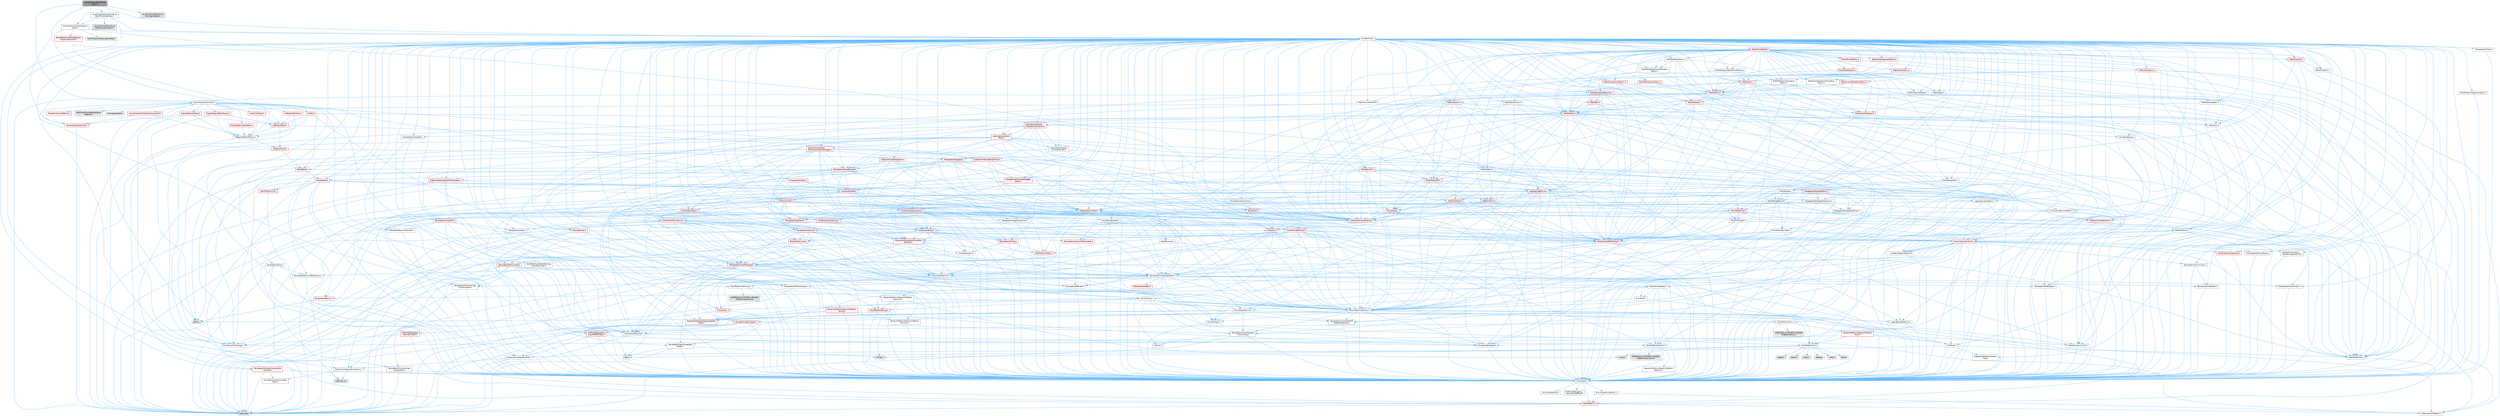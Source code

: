 digraph "LevelInstanceEditorPivotActor.h"
{
 // INTERACTIVE_SVG=YES
 // LATEX_PDF_SIZE
  bgcolor="transparent";
  edge [fontname=Helvetica,fontsize=10,labelfontname=Helvetica,labelfontsize=10];
  node [fontname=Helvetica,fontsize=10,shape=box,height=0.2,width=0.4];
  Node1 [id="Node000001",label="LevelInstanceEditorPivot\lActor.h",height=0.2,width=0.4,color="gray40", fillcolor="grey60", style="filled", fontcolor="black",tooltip=" "];
  Node1 -> Node2 [id="edge1_Node000001_Node000002",color="steelblue1",style="solid",tooltip=" "];
  Node2 [id="Node000002",label="CoreMinimal.h",height=0.2,width=0.4,color="grey40", fillcolor="white", style="filled",URL="$d7/d67/CoreMinimal_8h.html",tooltip=" "];
  Node2 -> Node3 [id="edge2_Node000002_Node000003",color="steelblue1",style="solid",tooltip=" "];
  Node3 [id="Node000003",label="CoreTypes.h",height=0.2,width=0.4,color="grey40", fillcolor="white", style="filled",URL="$dc/dec/CoreTypes_8h.html",tooltip=" "];
  Node3 -> Node4 [id="edge3_Node000003_Node000004",color="steelblue1",style="solid",tooltip=" "];
  Node4 [id="Node000004",label="HAL/Platform.h",height=0.2,width=0.4,color="red", fillcolor="#FFF0F0", style="filled",URL="$d9/dd0/Platform_8h.html",tooltip=" "];
  Node4 -> Node7 [id="edge4_Node000004_Node000007",color="steelblue1",style="solid",tooltip=" "];
  Node7 [id="Node000007",label="type_traits",height=0.2,width=0.4,color="grey60", fillcolor="#E0E0E0", style="filled",tooltip=" "];
  Node4 -> Node8 [id="edge5_Node000004_Node000008",color="steelblue1",style="solid",tooltip=" "];
  Node8 [id="Node000008",label="PreprocessorHelpers.h",height=0.2,width=0.4,color="grey40", fillcolor="white", style="filled",URL="$db/ddb/PreprocessorHelpers_8h.html",tooltip=" "];
  Node3 -> Node14 [id="edge6_Node000003_Node000014",color="steelblue1",style="solid",tooltip=" "];
  Node14 [id="Node000014",label="ProfilingDebugging\l/UMemoryDefines.h",height=0.2,width=0.4,color="grey40", fillcolor="white", style="filled",URL="$d2/da2/UMemoryDefines_8h.html",tooltip=" "];
  Node3 -> Node15 [id="edge7_Node000003_Node000015",color="steelblue1",style="solid",tooltip=" "];
  Node15 [id="Node000015",label="Misc/CoreMiscDefines.h",height=0.2,width=0.4,color="grey40", fillcolor="white", style="filled",URL="$da/d38/CoreMiscDefines_8h.html",tooltip=" "];
  Node15 -> Node4 [id="edge8_Node000015_Node000004",color="steelblue1",style="solid",tooltip=" "];
  Node15 -> Node8 [id="edge9_Node000015_Node000008",color="steelblue1",style="solid",tooltip=" "];
  Node3 -> Node16 [id="edge10_Node000003_Node000016",color="steelblue1",style="solid",tooltip=" "];
  Node16 [id="Node000016",label="Misc/CoreDefines.h",height=0.2,width=0.4,color="grey40", fillcolor="white", style="filled",URL="$d3/dd2/CoreDefines_8h.html",tooltip=" "];
  Node2 -> Node17 [id="edge11_Node000002_Node000017",color="steelblue1",style="solid",tooltip=" "];
  Node17 [id="Node000017",label="CoreFwd.h",height=0.2,width=0.4,color="grey40", fillcolor="white", style="filled",URL="$d1/d1e/CoreFwd_8h.html",tooltip=" "];
  Node17 -> Node3 [id="edge12_Node000017_Node000003",color="steelblue1",style="solid",tooltip=" "];
  Node17 -> Node18 [id="edge13_Node000017_Node000018",color="steelblue1",style="solid",tooltip=" "];
  Node18 [id="Node000018",label="Containers/ContainersFwd.h",height=0.2,width=0.4,color="grey40", fillcolor="white", style="filled",URL="$d4/d0a/ContainersFwd_8h.html",tooltip=" "];
  Node18 -> Node4 [id="edge14_Node000018_Node000004",color="steelblue1",style="solid",tooltip=" "];
  Node18 -> Node3 [id="edge15_Node000018_Node000003",color="steelblue1",style="solid",tooltip=" "];
  Node18 -> Node19 [id="edge16_Node000018_Node000019",color="steelblue1",style="solid",tooltip=" "];
  Node19 [id="Node000019",label="Traits/IsContiguousContainer.h",height=0.2,width=0.4,color="grey40", fillcolor="white", style="filled",URL="$d5/d3c/IsContiguousContainer_8h.html",tooltip=" "];
  Node19 -> Node3 [id="edge17_Node000019_Node000003",color="steelblue1",style="solid",tooltip=" "];
  Node19 -> Node20 [id="edge18_Node000019_Node000020",color="steelblue1",style="solid",tooltip=" "];
  Node20 [id="Node000020",label="Misc/StaticAssertComplete\lType.h",height=0.2,width=0.4,color="grey40", fillcolor="white", style="filled",URL="$d5/d4e/StaticAssertCompleteType_8h.html",tooltip=" "];
  Node19 -> Node21 [id="edge19_Node000019_Node000021",color="steelblue1",style="solid",tooltip=" "];
  Node21 [id="Node000021",label="initializer_list",height=0.2,width=0.4,color="grey60", fillcolor="#E0E0E0", style="filled",tooltip=" "];
  Node17 -> Node22 [id="edge20_Node000017_Node000022",color="steelblue1",style="solid",tooltip=" "];
  Node22 [id="Node000022",label="Math/MathFwd.h",height=0.2,width=0.4,color="grey40", fillcolor="white", style="filled",URL="$d2/d10/MathFwd_8h.html",tooltip=" "];
  Node22 -> Node4 [id="edge21_Node000022_Node000004",color="steelblue1",style="solid",tooltip=" "];
  Node17 -> Node23 [id="edge22_Node000017_Node000023",color="steelblue1",style="solid",tooltip=" "];
  Node23 [id="Node000023",label="UObject/UObjectHierarchy\lFwd.h",height=0.2,width=0.4,color="grey40", fillcolor="white", style="filled",URL="$d3/d13/UObjectHierarchyFwd_8h.html",tooltip=" "];
  Node2 -> Node23 [id="edge23_Node000002_Node000023",color="steelblue1",style="solid",tooltip=" "];
  Node2 -> Node18 [id="edge24_Node000002_Node000018",color="steelblue1",style="solid",tooltip=" "];
  Node2 -> Node24 [id="edge25_Node000002_Node000024",color="steelblue1",style="solid",tooltip=" "];
  Node24 [id="Node000024",label="Misc/VarArgs.h",height=0.2,width=0.4,color="grey40", fillcolor="white", style="filled",URL="$d5/d6f/VarArgs_8h.html",tooltip=" "];
  Node24 -> Node3 [id="edge26_Node000024_Node000003",color="steelblue1",style="solid",tooltip=" "];
  Node2 -> Node25 [id="edge27_Node000002_Node000025",color="steelblue1",style="solid",tooltip=" "];
  Node25 [id="Node000025",label="Logging/LogVerbosity.h",height=0.2,width=0.4,color="grey40", fillcolor="white", style="filled",URL="$d2/d8f/LogVerbosity_8h.html",tooltip=" "];
  Node25 -> Node3 [id="edge28_Node000025_Node000003",color="steelblue1",style="solid",tooltip=" "];
  Node2 -> Node26 [id="edge29_Node000002_Node000026",color="steelblue1",style="solid",tooltip=" "];
  Node26 [id="Node000026",label="Misc/OutputDevice.h",height=0.2,width=0.4,color="grey40", fillcolor="white", style="filled",URL="$d7/d32/OutputDevice_8h.html",tooltip=" "];
  Node26 -> Node17 [id="edge30_Node000026_Node000017",color="steelblue1",style="solid",tooltip=" "];
  Node26 -> Node3 [id="edge31_Node000026_Node000003",color="steelblue1",style="solid",tooltip=" "];
  Node26 -> Node25 [id="edge32_Node000026_Node000025",color="steelblue1",style="solid",tooltip=" "];
  Node26 -> Node24 [id="edge33_Node000026_Node000024",color="steelblue1",style="solid",tooltip=" "];
  Node26 -> Node27 [id="edge34_Node000026_Node000027",color="steelblue1",style="solid",tooltip=" "];
  Node27 [id="Node000027",label="Templates/IsArrayOrRefOf\lTypeByPredicate.h",height=0.2,width=0.4,color="grey40", fillcolor="white", style="filled",URL="$d6/da1/IsArrayOrRefOfTypeByPredicate_8h.html",tooltip=" "];
  Node27 -> Node3 [id="edge35_Node000027_Node000003",color="steelblue1",style="solid",tooltip=" "];
  Node26 -> Node28 [id="edge36_Node000026_Node000028",color="steelblue1",style="solid",tooltip=" "];
  Node28 [id="Node000028",label="Templates/IsValidVariadic\lFunctionArg.h",height=0.2,width=0.4,color="grey40", fillcolor="white", style="filled",URL="$d0/dc8/IsValidVariadicFunctionArg_8h.html",tooltip=" "];
  Node28 -> Node3 [id="edge37_Node000028_Node000003",color="steelblue1",style="solid",tooltip=" "];
  Node28 -> Node29 [id="edge38_Node000028_Node000029",color="steelblue1",style="solid",tooltip=" "];
  Node29 [id="Node000029",label="IsEnum.h",height=0.2,width=0.4,color="grey40", fillcolor="white", style="filled",URL="$d4/de5/IsEnum_8h.html",tooltip=" "];
  Node28 -> Node7 [id="edge39_Node000028_Node000007",color="steelblue1",style="solid",tooltip=" "];
  Node26 -> Node30 [id="edge40_Node000026_Node000030",color="steelblue1",style="solid",tooltip=" "];
  Node30 [id="Node000030",label="Traits/IsCharEncodingCompatible\lWith.h",height=0.2,width=0.4,color="red", fillcolor="#FFF0F0", style="filled",URL="$df/dd1/IsCharEncodingCompatibleWith_8h.html",tooltip=" "];
  Node30 -> Node7 [id="edge41_Node000030_Node000007",color="steelblue1",style="solid",tooltip=" "];
  Node2 -> Node32 [id="edge42_Node000002_Node000032",color="steelblue1",style="solid",tooltip=" "];
  Node32 [id="Node000032",label="HAL/PlatformCrt.h",height=0.2,width=0.4,color="grey40", fillcolor="white", style="filled",URL="$d8/d75/PlatformCrt_8h.html",tooltip=" "];
  Node32 -> Node33 [id="edge43_Node000032_Node000033",color="steelblue1",style="solid",tooltip=" "];
  Node33 [id="Node000033",label="new",height=0.2,width=0.4,color="grey60", fillcolor="#E0E0E0", style="filled",tooltip=" "];
  Node32 -> Node34 [id="edge44_Node000032_Node000034",color="steelblue1",style="solid",tooltip=" "];
  Node34 [id="Node000034",label="wchar.h",height=0.2,width=0.4,color="grey60", fillcolor="#E0E0E0", style="filled",tooltip=" "];
  Node32 -> Node35 [id="edge45_Node000032_Node000035",color="steelblue1",style="solid",tooltip=" "];
  Node35 [id="Node000035",label="stddef.h",height=0.2,width=0.4,color="grey60", fillcolor="#E0E0E0", style="filled",tooltip=" "];
  Node32 -> Node36 [id="edge46_Node000032_Node000036",color="steelblue1",style="solid",tooltip=" "];
  Node36 [id="Node000036",label="stdlib.h",height=0.2,width=0.4,color="grey60", fillcolor="#E0E0E0", style="filled",tooltip=" "];
  Node32 -> Node37 [id="edge47_Node000032_Node000037",color="steelblue1",style="solid",tooltip=" "];
  Node37 [id="Node000037",label="stdio.h",height=0.2,width=0.4,color="grey60", fillcolor="#E0E0E0", style="filled",tooltip=" "];
  Node32 -> Node38 [id="edge48_Node000032_Node000038",color="steelblue1",style="solid",tooltip=" "];
  Node38 [id="Node000038",label="stdarg.h",height=0.2,width=0.4,color="grey60", fillcolor="#E0E0E0", style="filled",tooltip=" "];
  Node32 -> Node39 [id="edge49_Node000032_Node000039",color="steelblue1",style="solid",tooltip=" "];
  Node39 [id="Node000039",label="math.h",height=0.2,width=0.4,color="grey60", fillcolor="#E0E0E0", style="filled",tooltip=" "];
  Node32 -> Node40 [id="edge50_Node000032_Node000040",color="steelblue1",style="solid",tooltip=" "];
  Node40 [id="Node000040",label="float.h",height=0.2,width=0.4,color="grey60", fillcolor="#E0E0E0", style="filled",tooltip=" "];
  Node32 -> Node41 [id="edge51_Node000032_Node000041",color="steelblue1",style="solid",tooltip=" "];
  Node41 [id="Node000041",label="string.h",height=0.2,width=0.4,color="grey60", fillcolor="#E0E0E0", style="filled",tooltip=" "];
  Node2 -> Node42 [id="edge52_Node000002_Node000042",color="steelblue1",style="solid",tooltip=" "];
  Node42 [id="Node000042",label="HAL/PlatformMisc.h",height=0.2,width=0.4,color="grey40", fillcolor="white", style="filled",URL="$d0/df5/PlatformMisc_8h.html",tooltip=" "];
  Node42 -> Node3 [id="edge53_Node000042_Node000003",color="steelblue1",style="solid",tooltip=" "];
  Node42 -> Node43 [id="edge54_Node000042_Node000043",color="steelblue1",style="solid",tooltip=" "];
  Node43 [id="Node000043",label="GenericPlatform/GenericPlatform\lMisc.h",height=0.2,width=0.4,color="red", fillcolor="#FFF0F0", style="filled",URL="$db/d9a/GenericPlatformMisc_8h.html",tooltip=" "];
  Node43 -> Node17 [id="edge55_Node000043_Node000017",color="steelblue1",style="solid",tooltip=" "];
  Node43 -> Node3 [id="edge56_Node000043_Node000003",color="steelblue1",style="solid",tooltip=" "];
  Node43 -> Node32 [id="edge57_Node000043_Node000032",color="steelblue1",style="solid",tooltip=" "];
  Node43 -> Node47 [id="edge58_Node000043_Node000047",color="steelblue1",style="solid",tooltip=" "];
  Node47 [id="Node000047",label="Math/NumericLimits.h",height=0.2,width=0.4,color="grey40", fillcolor="white", style="filled",URL="$df/d1b/NumericLimits_8h.html",tooltip=" "];
  Node47 -> Node3 [id="edge59_Node000047_Node000003",color="steelblue1",style="solid",tooltip=" "];
  Node43 -> Node49 [id="edge60_Node000043_Node000049",color="steelblue1",style="solid",tooltip=" "];
  Node49 [id="Node000049",label="Misc/EnumClassFlags.h",height=0.2,width=0.4,color="grey40", fillcolor="white", style="filled",URL="$d8/de7/EnumClassFlags_8h.html",tooltip=" "];
  Node42 -> Node52 [id="edge61_Node000042_Node000052",color="steelblue1",style="solid",tooltip=" "];
  Node52 [id="Node000052",label="COMPILED_PLATFORM_HEADER\l(PlatformMisc.h)",height=0.2,width=0.4,color="grey60", fillcolor="#E0E0E0", style="filled",tooltip=" "];
  Node42 -> Node53 [id="edge62_Node000042_Node000053",color="steelblue1",style="solid",tooltip=" "];
  Node53 [id="Node000053",label="ProfilingDebugging\l/CpuProfilerTrace.h",height=0.2,width=0.4,color="red", fillcolor="#FFF0F0", style="filled",URL="$da/dcb/CpuProfilerTrace_8h.html",tooltip=" "];
  Node53 -> Node3 [id="edge63_Node000053_Node000003",color="steelblue1",style="solid",tooltip=" "];
  Node53 -> Node18 [id="edge64_Node000053_Node000018",color="steelblue1",style="solid",tooltip=" "];
  Node53 -> Node54 [id="edge65_Node000053_Node000054",color="steelblue1",style="solid",tooltip=" "];
  Node54 [id="Node000054",label="HAL/PlatformAtomics.h",height=0.2,width=0.4,color="grey40", fillcolor="white", style="filled",URL="$d3/d36/PlatformAtomics_8h.html",tooltip=" "];
  Node54 -> Node3 [id="edge66_Node000054_Node000003",color="steelblue1",style="solid",tooltip=" "];
  Node54 -> Node55 [id="edge67_Node000054_Node000055",color="steelblue1",style="solid",tooltip=" "];
  Node55 [id="Node000055",label="GenericPlatform/GenericPlatform\lAtomics.h",height=0.2,width=0.4,color="grey40", fillcolor="white", style="filled",URL="$da/d72/GenericPlatformAtomics_8h.html",tooltip=" "];
  Node55 -> Node3 [id="edge68_Node000055_Node000003",color="steelblue1",style="solid",tooltip=" "];
  Node54 -> Node56 [id="edge69_Node000054_Node000056",color="steelblue1",style="solid",tooltip=" "];
  Node56 [id="Node000056",label="COMPILED_PLATFORM_HEADER\l(PlatformAtomics.h)",height=0.2,width=0.4,color="grey60", fillcolor="#E0E0E0", style="filled",tooltip=" "];
  Node53 -> Node8 [id="edge70_Node000053_Node000008",color="steelblue1",style="solid",tooltip=" "];
  Node2 -> Node61 [id="edge71_Node000002_Node000061",color="steelblue1",style="solid",tooltip=" "];
  Node61 [id="Node000061",label="Misc/AssertionMacros.h",height=0.2,width=0.4,color="grey40", fillcolor="white", style="filled",URL="$d0/dfa/AssertionMacros_8h.html",tooltip=" "];
  Node61 -> Node3 [id="edge72_Node000061_Node000003",color="steelblue1",style="solid",tooltip=" "];
  Node61 -> Node4 [id="edge73_Node000061_Node000004",color="steelblue1",style="solid",tooltip=" "];
  Node61 -> Node42 [id="edge74_Node000061_Node000042",color="steelblue1",style="solid",tooltip=" "];
  Node61 -> Node8 [id="edge75_Node000061_Node000008",color="steelblue1",style="solid",tooltip=" "];
  Node61 -> Node62 [id="edge76_Node000061_Node000062",color="steelblue1",style="solid",tooltip=" "];
  Node62 [id="Node000062",label="Templates/EnableIf.h",height=0.2,width=0.4,color="grey40", fillcolor="white", style="filled",URL="$d7/d60/EnableIf_8h.html",tooltip=" "];
  Node62 -> Node3 [id="edge77_Node000062_Node000003",color="steelblue1",style="solid",tooltip=" "];
  Node61 -> Node27 [id="edge78_Node000061_Node000027",color="steelblue1",style="solid",tooltip=" "];
  Node61 -> Node28 [id="edge79_Node000061_Node000028",color="steelblue1",style="solid",tooltip=" "];
  Node61 -> Node30 [id="edge80_Node000061_Node000030",color="steelblue1",style="solid",tooltip=" "];
  Node61 -> Node24 [id="edge81_Node000061_Node000024",color="steelblue1",style="solid",tooltip=" "];
  Node61 -> Node63 [id="edge82_Node000061_Node000063",color="steelblue1",style="solid",tooltip=" "];
  Node63 [id="Node000063",label="String/FormatStringSan.h",height=0.2,width=0.4,color="red", fillcolor="#FFF0F0", style="filled",URL="$d3/d8b/FormatStringSan_8h.html",tooltip=" "];
  Node63 -> Node7 [id="edge83_Node000063_Node000007",color="steelblue1",style="solid",tooltip=" "];
  Node63 -> Node3 [id="edge84_Node000063_Node000003",color="steelblue1",style="solid",tooltip=" "];
  Node63 -> Node64 [id="edge85_Node000063_Node000064",color="steelblue1",style="solid",tooltip=" "];
  Node64 [id="Node000064",label="Templates/Requires.h",height=0.2,width=0.4,color="grey40", fillcolor="white", style="filled",URL="$dc/d96/Requires_8h.html",tooltip=" "];
  Node64 -> Node62 [id="edge86_Node000064_Node000062",color="steelblue1",style="solid",tooltip=" "];
  Node64 -> Node7 [id="edge87_Node000064_Node000007",color="steelblue1",style="solid",tooltip=" "];
  Node63 -> Node28 [id="edge88_Node000063_Node000028",color="steelblue1",style="solid",tooltip=" "];
  Node63 -> Node18 [id="edge89_Node000063_Node000018",color="steelblue1",style="solid",tooltip=" "];
  Node61 -> Node69 [id="edge90_Node000061_Node000069",color="steelblue1",style="solid",tooltip=" "];
  Node69 [id="Node000069",label="atomic",height=0.2,width=0.4,color="grey60", fillcolor="#E0E0E0", style="filled",tooltip=" "];
  Node2 -> Node70 [id="edge91_Node000002_Node000070",color="steelblue1",style="solid",tooltip=" "];
  Node70 [id="Node000070",label="Templates/IsPointer.h",height=0.2,width=0.4,color="grey40", fillcolor="white", style="filled",URL="$d7/d05/IsPointer_8h.html",tooltip=" "];
  Node70 -> Node3 [id="edge92_Node000070_Node000003",color="steelblue1",style="solid",tooltip=" "];
  Node2 -> Node71 [id="edge93_Node000002_Node000071",color="steelblue1",style="solid",tooltip=" "];
  Node71 [id="Node000071",label="HAL/PlatformMemory.h",height=0.2,width=0.4,color="grey40", fillcolor="white", style="filled",URL="$de/d68/PlatformMemory_8h.html",tooltip=" "];
  Node71 -> Node3 [id="edge94_Node000071_Node000003",color="steelblue1",style="solid",tooltip=" "];
  Node71 -> Node72 [id="edge95_Node000071_Node000072",color="steelblue1",style="solid",tooltip=" "];
  Node72 [id="Node000072",label="GenericPlatform/GenericPlatform\lMemory.h",height=0.2,width=0.4,color="grey40", fillcolor="white", style="filled",URL="$dd/d22/GenericPlatformMemory_8h.html",tooltip=" "];
  Node72 -> Node17 [id="edge96_Node000072_Node000017",color="steelblue1",style="solid",tooltip=" "];
  Node72 -> Node3 [id="edge97_Node000072_Node000003",color="steelblue1",style="solid",tooltip=" "];
  Node72 -> Node73 [id="edge98_Node000072_Node000073",color="steelblue1",style="solid",tooltip=" "];
  Node73 [id="Node000073",label="HAL/PlatformString.h",height=0.2,width=0.4,color="red", fillcolor="#FFF0F0", style="filled",URL="$db/db5/PlatformString_8h.html",tooltip=" "];
  Node73 -> Node3 [id="edge99_Node000073_Node000003",color="steelblue1",style="solid",tooltip=" "];
  Node72 -> Node41 [id="edge100_Node000072_Node000041",color="steelblue1",style="solid",tooltip=" "];
  Node72 -> Node34 [id="edge101_Node000072_Node000034",color="steelblue1",style="solid",tooltip=" "];
  Node71 -> Node75 [id="edge102_Node000071_Node000075",color="steelblue1",style="solid",tooltip=" "];
  Node75 [id="Node000075",label="COMPILED_PLATFORM_HEADER\l(PlatformMemory.h)",height=0.2,width=0.4,color="grey60", fillcolor="#E0E0E0", style="filled",tooltip=" "];
  Node2 -> Node54 [id="edge103_Node000002_Node000054",color="steelblue1",style="solid",tooltip=" "];
  Node2 -> Node76 [id="edge104_Node000002_Node000076",color="steelblue1",style="solid",tooltip=" "];
  Node76 [id="Node000076",label="Misc/Exec.h",height=0.2,width=0.4,color="grey40", fillcolor="white", style="filled",URL="$de/ddb/Exec_8h.html",tooltip=" "];
  Node76 -> Node3 [id="edge105_Node000076_Node000003",color="steelblue1",style="solid",tooltip=" "];
  Node76 -> Node61 [id="edge106_Node000076_Node000061",color="steelblue1",style="solid",tooltip=" "];
  Node2 -> Node77 [id="edge107_Node000002_Node000077",color="steelblue1",style="solid",tooltip=" "];
  Node77 [id="Node000077",label="HAL/MemoryBase.h",height=0.2,width=0.4,color="grey40", fillcolor="white", style="filled",URL="$d6/d9f/MemoryBase_8h.html",tooltip=" "];
  Node77 -> Node3 [id="edge108_Node000077_Node000003",color="steelblue1",style="solid",tooltip=" "];
  Node77 -> Node54 [id="edge109_Node000077_Node000054",color="steelblue1",style="solid",tooltip=" "];
  Node77 -> Node32 [id="edge110_Node000077_Node000032",color="steelblue1",style="solid",tooltip=" "];
  Node77 -> Node76 [id="edge111_Node000077_Node000076",color="steelblue1",style="solid",tooltip=" "];
  Node77 -> Node26 [id="edge112_Node000077_Node000026",color="steelblue1",style="solid",tooltip=" "];
  Node77 -> Node78 [id="edge113_Node000077_Node000078",color="steelblue1",style="solid",tooltip=" "];
  Node78 [id="Node000078",label="Templates/Atomic.h",height=0.2,width=0.4,color="red", fillcolor="#FFF0F0", style="filled",URL="$d3/d91/Atomic_8h.html",tooltip=" "];
  Node78 -> Node69 [id="edge114_Node000078_Node000069",color="steelblue1",style="solid",tooltip=" "];
  Node2 -> Node87 [id="edge115_Node000002_Node000087",color="steelblue1",style="solid",tooltip=" "];
  Node87 [id="Node000087",label="HAL/UnrealMemory.h",height=0.2,width=0.4,color="grey40", fillcolor="white", style="filled",URL="$d9/d96/UnrealMemory_8h.html",tooltip=" "];
  Node87 -> Node3 [id="edge116_Node000087_Node000003",color="steelblue1",style="solid",tooltip=" "];
  Node87 -> Node72 [id="edge117_Node000087_Node000072",color="steelblue1",style="solid",tooltip=" "];
  Node87 -> Node77 [id="edge118_Node000087_Node000077",color="steelblue1",style="solid",tooltip=" "];
  Node87 -> Node71 [id="edge119_Node000087_Node000071",color="steelblue1",style="solid",tooltip=" "];
  Node87 -> Node88 [id="edge120_Node000087_Node000088",color="steelblue1",style="solid",tooltip=" "];
  Node88 [id="Node000088",label="ProfilingDebugging\l/MemoryTrace.h",height=0.2,width=0.4,color="red", fillcolor="#FFF0F0", style="filled",URL="$da/dd7/MemoryTrace_8h.html",tooltip=" "];
  Node88 -> Node4 [id="edge121_Node000088_Node000004",color="steelblue1",style="solid",tooltip=" "];
  Node88 -> Node49 [id="edge122_Node000088_Node000049",color="steelblue1",style="solid",tooltip=" "];
  Node87 -> Node70 [id="edge123_Node000087_Node000070",color="steelblue1",style="solid",tooltip=" "];
  Node2 -> Node89 [id="edge124_Node000002_Node000089",color="steelblue1",style="solid",tooltip=" "];
  Node89 [id="Node000089",label="Templates/IsArithmetic.h",height=0.2,width=0.4,color="grey40", fillcolor="white", style="filled",URL="$d2/d5d/IsArithmetic_8h.html",tooltip=" "];
  Node89 -> Node3 [id="edge125_Node000089_Node000003",color="steelblue1",style="solid",tooltip=" "];
  Node2 -> Node83 [id="edge126_Node000002_Node000083",color="steelblue1",style="solid",tooltip=" "];
  Node83 [id="Node000083",label="Templates/AndOrNot.h",height=0.2,width=0.4,color="grey40", fillcolor="white", style="filled",URL="$db/d0a/AndOrNot_8h.html",tooltip=" "];
  Node83 -> Node3 [id="edge127_Node000083_Node000003",color="steelblue1",style="solid",tooltip=" "];
  Node2 -> Node90 [id="edge128_Node000002_Node000090",color="steelblue1",style="solid",tooltip=" "];
  Node90 [id="Node000090",label="Templates/IsPODType.h",height=0.2,width=0.4,color="grey40", fillcolor="white", style="filled",URL="$d7/db1/IsPODType_8h.html",tooltip=" "];
  Node90 -> Node3 [id="edge129_Node000090_Node000003",color="steelblue1",style="solid",tooltip=" "];
  Node2 -> Node91 [id="edge130_Node000002_Node000091",color="steelblue1",style="solid",tooltip=" "];
  Node91 [id="Node000091",label="Templates/IsUECoreType.h",height=0.2,width=0.4,color="grey40", fillcolor="white", style="filled",URL="$d1/db8/IsUECoreType_8h.html",tooltip=" "];
  Node91 -> Node3 [id="edge131_Node000091_Node000003",color="steelblue1",style="solid",tooltip=" "];
  Node91 -> Node7 [id="edge132_Node000091_Node000007",color="steelblue1",style="solid",tooltip=" "];
  Node2 -> Node84 [id="edge133_Node000002_Node000084",color="steelblue1",style="solid",tooltip=" "];
  Node84 [id="Node000084",label="Templates/IsTriviallyCopy\lConstructible.h",height=0.2,width=0.4,color="grey40", fillcolor="white", style="filled",URL="$d3/d78/IsTriviallyCopyConstructible_8h.html",tooltip=" "];
  Node84 -> Node3 [id="edge134_Node000084_Node000003",color="steelblue1",style="solid",tooltip=" "];
  Node84 -> Node7 [id="edge135_Node000084_Node000007",color="steelblue1",style="solid",tooltip=" "];
  Node2 -> Node92 [id="edge136_Node000002_Node000092",color="steelblue1",style="solid",tooltip=" "];
  Node92 [id="Node000092",label="Templates/UnrealTypeTraits.h",height=0.2,width=0.4,color="grey40", fillcolor="white", style="filled",URL="$d2/d2d/UnrealTypeTraits_8h.html",tooltip=" "];
  Node92 -> Node3 [id="edge137_Node000092_Node000003",color="steelblue1",style="solid",tooltip=" "];
  Node92 -> Node70 [id="edge138_Node000092_Node000070",color="steelblue1",style="solid",tooltip=" "];
  Node92 -> Node61 [id="edge139_Node000092_Node000061",color="steelblue1",style="solid",tooltip=" "];
  Node92 -> Node83 [id="edge140_Node000092_Node000083",color="steelblue1",style="solid",tooltip=" "];
  Node92 -> Node62 [id="edge141_Node000092_Node000062",color="steelblue1",style="solid",tooltip=" "];
  Node92 -> Node89 [id="edge142_Node000092_Node000089",color="steelblue1",style="solid",tooltip=" "];
  Node92 -> Node29 [id="edge143_Node000092_Node000029",color="steelblue1",style="solid",tooltip=" "];
  Node92 -> Node93 [id="edge144_Node000092_Node000093",color="steelblue1",style="solid",tooltip=" "];
  Node93 [id="Node000093",label="Templates/Models.h",height=0.2,width=0.4,color="red", fillcolor="#FFF0F0", style="filled",URL="$d3/d0c/Models_8h.html",tooltip=" "];
  Node92 -> Node90 [id="edge145_Node000092_Node000090",color="steelblue1",style="solid",tooltip=" "];
  Node92 -> Node91 [id="edge146_Node000092_Node000091",color="steelblue1",style="solid",tooltip=" "];
  Node92 -> Node84 [id="edge147_Node000092_Node000084",color="steelblue1",style="solid",tooltip=" "];
  Node2 -> Node62 [id="edge148_Node000002_Node000062",color="steelblue1",style="solid",tooltip=" "];
  Node2 -> Node94 [id="edge149_Node000002_Node000094",color="steelblue1",style="solid",tooltip=" "];
  Node94 [id="Node000094",label="Templates/RemoveReference.h",height=0.2,width=0.4,color="grey40", fillcolor="white", style="filled",URL="$da/dbe/RemoveReference_8h.html",tooltip=" "];
  Node94 -> Node3 [id="edge150_Node000094_Node000003",color="steelblue1",style="solid",tooltip=" "];
  Node2 -> Node95 [id="edge151_Node000002_Node000095",color="steelblue1",style="solid",tooltip=" "];
  Node95 [id="Node000095",label="Templates/IntegralConstant.h",height=0.2,width=0.4,color="grey40", fillcolor="white", style="filled",URL="$db/d1b/IntegralConstant_8h.html",tooltip=" "];
  Node95 -> Node3 [id="edge152_Node000095_Node000003",color="steelblue1",style="solid",tooltip=" "];
  Node2 -> Node96 [id="edge153_Node000002_Node000096",color="steelblue1",style="solid",tooltip=" "];
  Node96 [id="Node000096",label="Templates/IsClass.h",height=0.2,width=0.4,color="grey40", fillcolor="white", style="filled",URL="$db/dcb/IsClass_8h.html",tooltip=" "];
  Node96 -> Node3 [id="edge154_Node000096_Node000003",color="steelblue1",style="solid",tooltip=" "];
  Node2 -> Node97 [id="edge155_Node000002_Node000097",color="steelblue1",style="solid",tooltip=" "];
  Node97 [id="Node000097",label="Templates/TypeCompatible\lBytes.h",height=0.2,width=0.4,color="grey40", fillcolor="white", style="filled",URL="$df/d0a/TypeCompatibleBytes_8h.html",tooltip=" "];
  Node97 -> Node3 [id="edge156_Node000097_Node000003",color="steelblue1",style="solid",tooltip=" "];
  Node97 -> Node41 [id="edge157_Node000097_Node000041",color="steelblue1",style="solid",tooltip=" "];
  Node97 -> Node33 [id="edge158_Node000097_Node000033",color="steelblue1",style="solid",tooltip=" "];
  Node97 -> Node7 [id="edge159_Node000097_Node000007",color="steelblue1",style="solid",tooltip=" "];
  Node2 -> Node19 [id="edge160_Node000002_Node000019",color="steelblue1",style="solid",tooltip=" "];
  Node2 -> Node98 [id="edge161_Node000002_Node000098",color="steelblue1",style="solid",tooltip=" "];
  Node98 [id="Node000098",label="Templates/UnrealTemplate.h",height=0.2,width=0.4,color="red", fillcolor="#FFF0F0", style="filled",URL="$d4/d24/UnrealTemplate_8h.html",tooltip=" "];
  Node98 -> Node3 [id="edge162_Node000098_Node000003",color="steelblue1",style="solid",tooltip=" "];
  Node98 -> Node70 [id="edge163_Node000098_Node000070",color="steelblue1",style="solid",tooltip=" "];
  Node98 -> Node87 [id="edge164_Node000098_Node000087",color="steelblue1",style="solid",tooltip=" "];
  Node98 -> Node92 [id="edge165_Node000098_Node000092",color="steelblue1",style="solid",tooltip=" "];
  Node98 -> Node94 [id="edge166_Node000098_Node000094",color="steelblue1",style="solid",tooltip=" "];
  Node98 -> Node64 [id="edge167_Node000098_Node000064",color="steelblue1",style="solid",tooltip=" "];
  Node98 -> Node97 [id="edge168_Node000098_Node000097",color="steelblue1",style="solid",tooltip=" "];
  Node98 -> Node19 [id="edge169_Node000098_Node000019",color="steelblue1",style="solid",tooltip=" "];
  Node98 -> Node7 [id="edge170_Node000098_Node000007",color="steelblue1",style="solid",tooltip=" "];
  Node2 -> Node47 [id="edge171_Node000002_Node000047",color="steelblue1",style="solid",tooltip=" "];
  Node2 -> Node102 [id="edge172_Node000002_Node000102",color="steelblue1",style="solid",tooltip=" "];
  Node102 [id="Node000102",label="HAL/PlatformMath.h",height=0.2,width=0.4,color="red", fillcolor="#FFF0F0", style="filled",URL="$dc/d53/PlatformMath_8h.html",tooltip=" "];
  Node102 -> Node3 [id="edge173_Node000102_Node000003",color="steelblue1",style="solid",tooltip=" "];
  Node2 -> Node85 [id="edge174_Node000002_Node000085",color="steelblue1",style="solid",tooltip=" "];
  Node85 [id="Node000085",label="Templates/IsTriviallyCopy\lAssignable.h",height=0.2,width=0.4,color="grey40", fillcolor="white", style="filled",URL="$d2/df2/IsTriviallyCopyAssignable_8h.html",tooltip=" "];
  Node85 -> Node3 [id="edge175_Node000085_Node000003",color="steelblue1",style="solid",tooltip=" "];
  Node85 -> Node7 [id="edge176_Node000085_Node000007",color="steelblue1",style="solid",tooltip=" "];
  Node2 -> Node110 [id="edge177_Node000002_Node000110",color="steelblue1",style="solid",tooltip=" "];
  Node110 [id="Node000110",label="Templates/MemoryOps.h",height=0.2,width=0.4,color="red", fillcolor="#FFF0F0", style="filled",URL="$db/dea/MemoryOps_8h.html",tooltip=" "];
  Node110 -> Node3 [id="edge178_Node000110_Node000003",color="steelblue1",style="solid",tooltip=" "];
  Node110 -> Node87 [id="edge179_Node000110_Node000087",color="steelblue1",style="solid",tooltip=" "];
  Node110 -> Node85 [id="edge180_Node000110_Node000085",color="steelblue1",style="solid",tooltip=" "];
  Node110 -> Node84 [id="edge181_Node000110_Node000084",color="steelblue1",style="solid",tooltip=" "];
  Node110 -> Node64 [id="edge182_Node000110_Node000064",color="steelblue1",style="solid",tooltip=" "];
  Node110 -> Node92 [id="edge183_Node000110_Node000092",color="steelblue1",style="solid",tooltip=" "];
  Node110 -> Node33 [id="edge184_Node000110_Node000033",color="steelblue1",style="solid",tooltip=" "];
  Node110 -> Node7 [id="edge185_Node000110_Node000007",color="steelblue1",style="solid",tooltip=" "];
  Node2 -> Node111 [id="edge186_Node000002_Node000111",color="steelblue1",style="solid",tooltip=" "];
  Node111 [id="Node000111",label="Containers/ContainerAllocation\lPolicies.h",height=0.2,width=0.4,color="red", fillcolor="#FFF0F0", style="filled",URL="$d7/dff/ContainerAllocationPolicies_8h.html",tooltip=" "];
  Node111 -> Node3 [id="edge187_Node000111_Node000003",color="steelblue1",style="solid",tooltip=" "];
  Node111 -> Node111 [id="edge188_Node000111_Node000111",color="steelblue1",style="solid",tooltip=" "];
  Node111 -> Node102 [id="edge189_Node000111_Node000102",color="steelblue1",style="solid",tooltip=" "];
  Node111 -> Node87 [id="edge190_Node000111_Node000087",color="steelblue1",style="solid",tooltip=" "];
  Node111 -> Node47 [id="edge191_Node000111_Node000047",color="steelblue1",style="solid",tooltip=" "];
  Node111 -> Node61 [id="edge192_Node000111_Node000061",color="steelblue1",style="solid",tooltip=" "];
  Node111 -> Node110 [id="edge193_Node000111_Node000110",color="steelblue1",style="solid",tooltip=" "];
  Node111 -> Node97 [id="edge194_Node000111_Node000097",color="steelblue1",style="solid",tooltip=" "];
  Node111 -> Node7 [id="edge195_Node000111_Node000007",color="steelblue1",style="solid",tooltip=" "];
  Node2 -> Node114 [id="edge196_Node000002_Node000114",color="steelblue1",style="solid",tooltip=" "];
  Node114 [id="Node000114",label="Templates/IsEnumClass.h",height=0.2,width=0.4,color="grey40", fillcolor="white", style="filled",URL="$d7/d15/IsEnumClass_8h.html",tooltip=" "];
  Node114 -> Node3 [id="edge197_Node000114_Node000003",color="steelblue1",style="solid",tooltip=" "];
  Node114 -> Node83 [id="edge198_Node000114_Node000083",color="steelblue1",style="solid",tooltip=" "];
  Node2 -> Node115 [id="edge199_Node000002_Node000115",color="steelblue1",style="solid",tooltip=" "];
  Node115 [id="Node000115",label="HAL/PlatformProperties.h",height=0.2,width=0.4,color="red", fillcolor="#FFF0F0", style="filled",URL="$d9/db0/PlatformProperties_8h.html",tooltip=" "];
  Node115 -> Node3 [id="edge200_Node000115_Node000003",color="steelblue1",style="solid",tooltip=" "];
  Node2 -> Node118 [id="edge201_Node000002_Node000118",color="steelblue1",style="solid",tooltip=" "];
  Node118 [id="Node000118",label="Misc/EngineVersionBase.h",height=0.2,width=0.4,color="grey40", fillcolor="white", style="filled",URL="$d5/d2b/EngineVersionBase_8h.html",tooltip=" "];
  Node118 -> Node3 [id="edge202_Node000118_Node000003",color="steelblue1",style="solid",tooltip=" "];
  Node2 -> Node119 [id="edge203_Node000002_Node000119",color="steelblue1",style="solid",tooltip=" "];
  Node119 [id="Node000119",label="Internationalization\l/TextNamespaceFwd.h",height=0.2,width=0.4,color="grey40", fillcolor="white", style="filled",URL="$d8/d97/TextNamespaceFwd_8h.html",tooltip=" "];
  Node119 -> Node3 [id="edge204_Node000119_Node000003",color="steelblue1",style="solid",tooltip=" "];
  Node2 -> Node120 [id="edge205_Node000002_Node000120",color="steelblue1",style="solid",tooltip=" "];
  Node120 [id="Node000120",label="Serialization/Archive.h",height=0.2,width=0.4,color="red", fillcolor="#FFF0F0", style="filled",URL="$d7/d3b/Archive_8h.html",tooltip=" "];
  Node120 -> Node17 [id="edge206_Node000120_Node000017",color="steelblue1",style="solid",tooltip=" "];
  Node120 -> Node3 [id="edge207_Node000120_Node000003",color="steelblue1",style="solid",tooltip=" "];
  Node120 -> Node115 [id="edge208_Node000120_Node000115",color="steelblue1",style="solid",tooltip=" "];
  Node120 -> Node119 [id="edge209_Node000120_Node000119",color="steelblue1",style="solid",tooltip=" "];
  Node120 -> Node22 [id="edge210_Node000120_Node000022",color="steelblue1",style="solid",tooltip=" "];
  Node120 -> Node61 [id="edge211_Node000120_Node000061",color="steelblue1",style="solid",tooltip=" "];
  Node120 -> Node118 [id="edge212_Node000120_Node000118",color="steelblue1",style="solid",tooltip=" "];
  Node120 -> Node24 [id="edge213_Node000120_Node000024",color="steelblue1",style="solid",tooltip=" "];
  Node120 -> Node62 [id="edge214_Node000120_Node000062",color="steelblue1",style="solid",tooltip=" "];
  Node120 -> Node27 [id="edge215_Node000120_Node000027",color="steelblue1",style="solid",tooltip=" "];
  Node120 -> Node114 [id="edge216_Node000120_Node000114",color="steelblue1",style="solid",tooltip=" "];
  Node120 -> Node28 [id="edge217_Node000120_Node000028",color="steelblue1",style="solid",tooltip=" "];
  Node120 -> Node98 [id="edge218_Node000120_Node000098",color="steelblue1",style="solid",tooltip=" "];
  Node120 -> Node30 [id="edge219_Node000120_Node000030",color="steelblue1",style="solid",tooltip=" "];
  Node120 -> Node123 [id="edge220_Node000120_Node000123",color="steelblue1",style="solid",tooltip=" "];
  Node123 [id="Node000123",label="UObject/ObjectVersion.h",height=0.2,width=0.4,color="grey40", fillcolor="white", style="filled",URL="$da/d63/ObjectVersion_8h.html",tooltip=" "];
  Node123 -> Node3 [id="edge221_Node000123_Node000003",color="steelblue1",style="solid",tooltip=" "];
  Node2 -> Node124 [id="edge222_Node000002_Node000124",color="steelblue1",style="solid",tooltip=" "];
  Node124 [id="Node000124",label="Templates/Less.h",height=0.2,width=0.4,color="grey40", fillcolor="white", style="filled",URL="$de/dc8/Less_8h.html",tooltip=" "];
  Node124 -> Node3 [id="edge223_Node000124_Node000003",color="steelblue1",style="solid",tooltip=" "];
  Node124 -> Node98 [id="edge224_Node000124_Node000098",color="steelblue1",style="solid",tooltip=" "];
  Node2 -> Node125 [id="edge225_Node000002_Node000125",color="steelblue1",style="solid",tooltip=" "];
  Node125 [id="Node000125",label="Templates/Sorting.h",height=0.2,width=0.4,color="red", fillcolor="#FFF0F0", style="filled",URL="$d3/d9e/Sorting_8h.html",tooltip=" "];
  Node125 -> Node3 [id="edge226_Node000125_Node000003",color="steelblue1",style="solid",tooltip=" "];
  Node125 -> Node102 [id="edge227_Node000125_Node000102",color="steelblue1",style="solid",tooltip=" "];
  Node125 -> Node124 [id="edge228_Node000125_Node000124",color="steelblue1",style="solid",tooltip=" "];
  Node2 -> Node136 [id="edge229_Node000002_Node000136",color="steelblue1",style="solid",tooltip=" "];
  Node136 [id="Node000136",label="Misc/Char.h",height=0.2,width=0.4,color="red", fillcolor="#FFF0F0", style="filled",URL="$d0/d58/Char_8h.html",tooltip=" "];
  Node136 -> Node3 [id="edge230_Node000136_Node000003",color="steelblue1",style="solid",tooltip=" "];
  Node136 -> Node7 [id="edge231_Node000136_Node000007",color="steelblue1",style="solid",tooltip=" "];
  Node2 -> Node139 [id="edge232_Node000002_Node000139",color="steelblue1",style="solid",tooltip=" "];
  Node139 [id="Node000139",label="GenericPlatform/GenericPlatform\lStricmp.h",height=0.2,width=0.4,color="grey40", fillcolor="white", style="filled",URL="$d2/d86/GenericPlatformStricmp_8h.html",tooltip=" "];
  Node139 -> Node3 [id="edge233_Node000139_Node000003",color="steelblue1",style="solid",tooltip=" "];
  Node2 -> Node140 [id="edge234_Node000002_Node000140",color="steelblue1",style="solid",tooltip=" "];
  Node140 [id="Node000140",label="GenericPlatform/GenericPlatform\lString.h",height=0.2,width=0.4,color="red", fillcolor="#FFF0F0", style="filled",URL="$dd/d20/GenericPlatformString_8h.html",tooltip=" "];
  Node140 -> Node3 [id="edge235_Node000140_Node000003",color="steelblue1",style="solid",tooltip=" "];
  Node140 -> Node139 [id="edge236_Node000140_Node000139",color="steelblue1",style="solid",tooltip=" "];
  Node140 -> Node62 [id="edge237_Node000140_Node000062",color="steelblue1",style="solid",tooltip=" "];
  Node140 -> Node30 [id="edge238_Node000140_Node000030",color="steelblue1",style="solid",tooltip=" "];
  Node140 -> Node7 [id="edge239_Node000140_Node000007",color="steelblue1",style="solid",tooltip=" "];
  Node2 -> Node73 [id="edge240_Node000002_Node000073",color="steelblue1",style="solid",tooltip=" "];
  Node2 -> Node143 [id="edge241_Node000002_Node000143",color="steelblue1",style="solid",tooltip=" "];
  Node143 [id="Node000143",label="Misc/CString.h",height=0.2,width=0.4,color="grey40", fillcolor="white", style="filled",URL="$d2/d49/CString_8h.html",tooltip=" "];
  Node143 -> Node3 [id="edge242_Node000143_Node000003",color="steelblue1",style="solid",tooltip=" "];
  Node143 -> Node32 [id="edge243_Node000143_Node000032",color="steelblue1",style="solid",tooltip=" "];
  Node143 -> Node73 [id="edge244_Node000143_Node000073",color="steelblue1",style="solid",tooltip=" "];
  Node143 -> Node61 [id="edge245_Node000143_Node000061",color="steelblue1",style="solid",tooltip=" "];
  Node143 -> Node136 [id="edge246_Node000143_Node000136",color="steelblue1",style="solid",tooltip=" "];
  Node143 -> Node24 [id="edge247_Node000143_Node000024",color="steelblue1",style="solid",tooltip=" "];
  Node143 -> Node27 [id="edge248_Node000143_Node000027",color="steelblue1",style="solid",tooltip=" "];
  Node143 -> Node28 [id="edge249_Node000143_Node000028",color="steelblue1",style="solid",tooltip=" "];
  Node143 -> Node30 [id="edge250_Node000143_Node000030",color="steelblue1",style="solid",tooltip=" "];
  Node2 -> Node144 [id="edge251_Node000002_Node000144",color="steelblue1",style="solid",tooltip=" "];
  Node144 [id="Node000144",label="Misc/Crc.h",height=0.2,width=0.4,color="red", fillcolor="#FFF0F0", style="filled",URL="$d4/dd2/Crc_8h.html",tooltip=" "];
  Node144 -> Node3 [id="edge252_Node000144_Node000003",color="steelblue1",style="solid",tooltip=" "];
  Node144 -> Node73 [id="edge253_Node000144_Node000073",color="steelblue1",style="solid",tooltip=" "];
  Node144 -> Node61 [id="edge254_Node000144_Node000061",color="steelblue1",style="solid",tooltip=" "];
  Node144 -> Node143 [id="edge255_Node000144_Node000143",color="steelblue1",style="solid",tooltip=" "];
  Node144 -> Node136 [id="edge256_Node000144_Node000136",color="steelblue1",style="solid",tooltip=" "];
  Node144 -> Node92 [id="edge257_Node000144_Node000092",color="steelblue1",style="solid",tooltip=" "];
  Node2 -> Node135 [id="edge258_Node000002_Node000135",color="steelblue1",style="solid",tooltip=" "];
  Node135 [id="Node000135",label="Math/UnrealMathUtility.h",height=0.2,width=0.4,color="red", fillcolor="#FFF0F0", style="filled",URL="$db/db8/UnrealMathUtility_8h.html",tooltip=" "];
  Node135 -> Node3 [id="edge259_Node000135_Node000003",color="steelblue1",style="solid",tooltip=" "];
  Node135 -> Node61 [id="edge260_Node000135_Node000061",color="steelblue1",style="solid",tooltip=" "];
  Node135 -> Node102 [id="edge261_Node000135_Node000102",color="steelblue1",style="solid",tooltip=" "];
  Node135 -> Node22 [id="edge262_Node000135_Node000022",color="steelblue1",style="solid",tooltip=" "];
  Node135 -> Node64 [id="edge263_Node000135_Node000064",color="steelblue1",style="solid",tooltip=" "];
  Node2 -> Node145 [id="edge264_Node000002_Node000145",color="steelblue1",style="solid",tooltip=" "];
  Node145 [id="Node000145",label="Containers/UnrealString.h",height=0.2,width=0.4,color="red", fillcolor="#FFF0F0", style="filled",URL="$d5/dba/UnrealString_8h.html",tooltip=" "];
  Node2 -> Node149 [id="edge265_Node000002_Node000149",color="steelblue1",style="solid",tooltip=" "];
  Node149 [id="Node000149",label="Containers/Array.h",height=0.2,width=0.4,color="red", fillcolor="#FFF0F0", style="filled",URL="$df/dd0/Array_8h.html",tooltip=" "];
  Node149 -> Node3 [id="edge266_Node000149_Node000003",color="steelblue1",style="solid",tooltip=" "];
  Node149 -> Node61 [id="edge267_Node000149_Node000061",color="steelblue1",style="solid",tooltip=" "];
  Node149 -> Node87 [id="edge268_Node000149_Node000087",color="steelblue1",style="solid",tooltip=" "];
  Node149 -> Node92 [id="edge269_Node000149_Node000092",color="steelblue1",style="solid",tooltip=" "];
  Node149 -> Node98 [id="edge270_Node000149_Node000098",color="steelblue1",style="solid",tooltip=" "];
  Node149 -> Node111 [id="edge271_Node000149_Node000111",color="steelblue1",style="solid",tooltip=" "];
  Node149 -> Node120 [id="edge272_Node000149_Node000120",color="steelblue1",style="solid",tooltip=" "];
  Node149 -> Node128 [id="edge273_Node000149_Node000128",color="steelblue1",style="solid",tooltip=" "];
  Node128 [id="Node000128",label="Templates/Invoke.h",height=0.2,width=0.4,color="red", fillcolor="#FFF0F0", style="filled",URL="$d7/deb/Invoke_8h.html",tooltip=" "];
  Node128 -> Node3 [id="edge274_Node000128_Node000003",color="steelblue1",style="solid",tooltip=" "];
  Node128 -> Node98 [id="edge275_Node000128_Node000098",color="steelblue1",style="solid",tooltip=" "];
  Node128 -> Node7 [id="edge276_Node000128_Node000007",color="steelblue1",style="solid",tooltip=" "];
  Node149 -> Node124 [id="edge277_Node000149_Node000124",color="steelblue1",style="solid",tooltip=" "];
  Node149 -> Node64 [id="edge278_Node000149_Node000064",color="steelblue1",style="solid",tooltip=" "];
  Node149 -> Node125 [id="edge279_Node000149_Node000125",color="steelblue1",style="solid",tooltip=" "];
  Node149 -> Node172 [id="edge280_Node000149_Node000172",color="steelblue1",style="solid",tooltip=" "];
  Node172 [id="Node000172",label="Templates/AlignmentTemplates.h",height=0.2,width=0.4,color="red", fillcolor="#FFF0F0", style="filled",URL="$dd/d32/AlignmentTemplates_8h.html",tooltip=" "];
  Node172 -> Node3 [id="edge281_Node000172_Node000003",color="steelblue1",style="solid",tooltip=" "];
  Node172 -> Node70 [id="edge282_Node000172_Node000070",color="steelblue1",style="solid",tooltip=" "];
  Node149 -> Node7 [id="edge283_Node000149_Node000007",color="steelblue1",style="solid",tooltip=" "];
  Node2 -> Node173 [id="edge284_Node000002_Node000173",color="steelblue1",style="solid",tooltip=" "];
  Node173 [id="Node000173",label="Misc/FrameNumber.h",height=0.2,width=0.4,color="grey40", fillcolor="white", style="filled",URL="$dd/dbd/FrameNumber_8h.html",tooltip=" "];
  Node173 -> Node3 [id="edge285_Node000173_Node000003",color="steelblue1",style="solid",tooltip=" "];
  Node173 -> Node47 [id="edge286_Node000173_Node000047",color="steelblue1",style="solid",tooltip=" "];
  Node173 -> Node135 [id="edge287_Node000173_Node000135",color="steelblue1",style="solid",tooltip=" "];
  Node173 -> Node62 [id="edge288_Node000173_Node000062",color="steelblue1",style="solid",tooltip=" "];
  Node173 -> Node92 [id="edge289_Node000173_Node000092",color="steelblue1",style="solid",tooltip=" "];
  Node2 -> Node174 [id="edge290_Node000002_Node000174",color="steelblue1",style="solid",tooltip=" "];
  Node174 [id="Node000174",label="Misc/Timespan.h",height=0.2,width=0.4,color="grey40", fillcolor="white", style="filled",URL="$da/dd9/Timespan_8h.html",tooltip=" "];
  Node174 -> Node3 [id="edge291_Node000174_Node000003",color="steelblue1",style="solid",tooltip=" "];
  Node174 -> Node175 [id="edge292_Node000174_Node000175",color="steelblue1",style="solid",tooltip=" "];
  Node175 [id="Node000175",label="Math/Interval.h",height=0.2,width=0.4,color="grey40", fillcolor="white", style="filled",URL="$d1/d55/Interval_8h.html",tooltip=" "];
  Node175 -> Node3 [id="edge293_Node000175_Node000003",color="steelblue1",style="solid",tooltip=" "];
  Node175 -> Node89 [id="edge294_Node000175_Node000089",color="steelblue1",style="solid",tooltip=" "];
  Node175 -> Node92 [id="edge295_Node000175_Node000092",color="steelblue1",style="solid",tooltip=" "];
  Node175 -> Node47 [id="edge296_Node000175_Node000047",color="steelblue1",style="solid",tooltip=" "];
  Node175 -> Node135 [id="edge297_Node000175_Node000135",color="steelblue1",style="solid",tooltip=" "];
  Node174 -> Node135 [id="edge298_Node000174_Node000135",color="steelblue1",style="solid",tooltip=" "];
  Node174 -> Node61 [id="edge299_Node000174_Node000061",color="steelblue1",style="solid",tooltip=" "];
  Node2 -> Node176 [id="edge300_Node000002_Node000176",color="steelblue1",style="solid",tooltip=" "];
  Node176 [id="Node000176",label="Containers/StringConv.h",height=0.2,width=0.4,color="red", fillcolor="#FFF0F0", style="filled",URL="$d3/ddf/StringConv_8h.html",tooltip=" "];
  Node176 -> Node3 [id="edge301_Node000176_Node000003",color="steelblue1",style="solid",tooltip=" "];
  Node176 -> Node61 [id="edge302_Node000176_Node000061",color="steelblue1",style="solid",tooltip=" "];
  Node176 -> Node111 [id="edge303_Node000176_Node000111",color="steelblue1",style="solid",tooltip=" "];
  Node176 -> Node149 [id="edge304_Node000176_Node000149",color="steelblue1",style="solid",tooltip=" "];
  Node176 -> Node143 [id="edge305_Node000176_Node000143",color="steelblue1",style="solid",tooltip=" "];
  Node176 -> Node177 [id="edge306_Node000176_Node000177",color="steelblue1",style="solid",tooltip=" "];
  Node177 [id="Node000177",label="Templates/IsArray.h",height=0.2,width=0.4,color="grey40", fillcolor="white", style="filled",URL="$d8/d8d/IsArray_8h.html",tooltip=" "];
  Node177 -> Node3 [id="edge307_Node000177_Node000003",color="steelblue1",style="solid",tooltip=" "];
  Node176 -> Node98 [id="edge308_Node000176_Node000098",color="steelblue1",style="solid",tooltip=" "];
  Node176 -> Node92 [id="edge309_Node000176_Node000092",color="steelblue1",style="solid",tooltip=" "];
  Node176 -> Node30 [id="edge310_Node000176_Node000030",color="steelblue1",style="solid",tooltip=" "];
  Node176 -> Node19 [id="edge311_Node000176_Node000019",color="steelblue1",style="solid",tooltip=" "];
  Node176 -> Node7 [id="edge312_Node000176_Node000007",color="steelblue1",style="solid",tooltip=" "];
  Node2 -> Node178 [id="edge313_Node000002_Node000178",color="steelblue1",style="solid",tooltip=" "];
  Node178 [id="Node000178",label="UObject/UnrealNames.h",height=0.2,width=0.4,color="red", fillcolor="#FFF0F0", style="filled",URL="$d8/db1/UnrealNames_8h.html",tooltip=" "];
  Node178 -> Node3 [id="edge314_Node000178_Node000003",color="steelblue1",style="solid",tooltip=" "];
  Node2 -> Node180 [id="edge315_Node000002_Node000180",color="steelblue1",style="solid",tooltip=" "];
  Node180 [id="Node000180",label="UObject/NameTypes.h",height=0.2,width=0.4,color="red", fillcolor="#FFF0F0", style="filled",URL="$d6/d35/NameTypes_8h.html",tooltip=" "];
  Node180 -> Node3 [id="edge316_Node000180_Node000003",color="steelblue1",style="solid",tooltip=" "];
  Node180 -> Node61 [id="edge317_Node000180_Node000061",color="steelblue1",style="solid",tooltip=" "];
  Node180 -> Node87 [id="edge318_Node000180_Node000087",color="steelblue1",style="solid",tooltip=" "];
  Node180 -> Node92 [id="edge319_Node000180_Node000092",color="steelblue1",style="solid",tooltip=" "];
  Node180 -> Node98 [id="edge320_Node000180_Node000098",color="steelblue1",style="solid",tooltip=" "];
  Node180 -> Node145 [id="edge321_Node000180_Node000145",color="steelblue1",style="solid",tooltip=" "];
  Node180 -> Node176 [id="edge322_Node000180_Node000176",color="steelblue1",style="solid",tooltip=" "];
  Node180 -> Node178 [id="edge323_Node000180_Node000178",color="steelblue1",style="solid",tooltip=" "];
  Node180 -> Node78 [id="edge324_Node000180_Node000078",color="steelblue1",style="solid",tooltip=" "];
  Node2 -> Node188 [id="edge325_Node000002_Node000188",color="steelblue1",style="solid",tooltip=" "];
  Node188 [id="Node000188",label="Misc/Parse.h",height=0.2,width=0.4,color="red", fillcolor="#FFF0F0", style="filled",URL="$dc/d71/Parse_8h.html",tooltip=" "];
  Node188 -> Node145 [id="edge326_Node000188_Node000145",color="steelblue1",style="solid",tooltip=" "];
  Node188 -> Node3 [id="edge327_Node000188_Node000003",color="steelblue1",style="solid",tooltip=" "];
  Node188 -> Node32 [id="edge328_Node000188_Node000032",color="steelblue1",style="solid",tooltip=" "];
  Node188 -> Node49 [id="edge329_Node000188_Node000049",color="steelblue1",style="solid",tooltip=" "];
  Node188 -> Node189 [id="edge330_Node000188_Node000189",color="steelblue1",style="solid",tooltip=" "];
  Node189 [id="Node000189",label="Templates/Function.h",height=0.2,width=0.4,color="red", fillcolor="#FFF0F0", style="filled",URL="$df/df5/Function_8h.html",tooltip=" "];
  Node189 -> Node3 [id="edge331_Node000189_Node000003",color="steelblue1",style="solid",tooltip=" "];
  Node189 -> Node61 [id="edge332_Node000189_Node000061",color="steelblue1",style="solid",tooltip=" "];
  Node189 -> Node87 [id="edge333_Node000189_Node000087",color="steelblue1",style="solid",tooltip=" "];
  Node189 -> Node92 [id="edge334_Node000189_Node000092",color="steelblue1",style="solid",tooltip=" "];
  Node189 -> Node128 [id="edge335_Node000189_Node000128",color="steelblue1",style="solid",tooltip=" "];
  Node189 -> Node98 [id="edge336_Node000189_Node000098",color="steelblue1",style="solid",tooltip=" "];
  Node189 -> Node64 [id="edge337_Node000189_Node000064",color="steelblue1",style="solid",tooltip=" "];
  Node189 -> Node135 [id="edge338_Node000189_Node000135",color="steelblue1",style="solid",tooltip=" "];
  Node189 -> Node33 [id="edge339_Node000189_Node000033",color="steelblue1",style="solid",tooltip=" "];
  Node189 -> Node7 [id="edge340_Node000189_Node000007",color="steelblue1",style="solid",tooltip=" "];
  Node2 -> Node172 [id="edge341_Node000002_Node000172",color="steelblue1",style="solid",tooltip=" "];
  Node2 -> Node191 [id="edge342_Node000002_Node000191",color="steelblue1",style="solid",tooltip=" "];
  Node191 [id="Node000191",label="Misc/StructBuilder.h",height=0.2,width=0.4,color="grey40", fillcolor="white", style="filled",URL="$d9/db3/StructBuilder_8h.html",tooltip=" "];
  Node191 -> Node3 [id="edge343_Node000191_Node000003",color="steelblue1",style="solid",tooltip=" "];
  Node191 -> Node135 [id="edge344_Node000191_Node000135",color="steelblue1",style="solid",tooltip=" "];
  Node191 -> Node172 [id="edge345_Node000191_Node000172",color="steelblue1",style="solid",tooltip=" "];
  Node2 -> Node104 [id="edge346_Node000002_Node000104",color="steelblue1",style="solid",tooltip=" "];
  Node104 [id="Node000104",label="Templates/Decay.h",height=0.2,width=0.4,color="grey40", fillcolor="white", style="filled",URL="$dd/d0f/Decay_8h.html",tooltip=" "];
  Node104 -> Node3 [id="edge347_Node000104_Node000003",color="steelblue1",style="solid",tooltip=" "];
  Node104 -> Node94 [id="edge348_Node000104_Node000094",color="steelblue1",style="solid",tooltip=" "];
  Node104 -> Node7 [id="edge349_Node000104_Node000007",color="steelblue1",style="solid",tooltip=" "];
  Node2 -> Node192 [id="edge350_Node000002_Node000192",color="steelblue1",style="solid",tooltip=" "];
  Node192 [id="Node000192",label="Templates/PointerIsConvertible\lFromTo.h",height=0.2,width=0.4,color="red", fillcolor="#FFF0F0", style="filled",URL="$d6/d65/PointerIsConvertibleFromTo_8h.html",tooltip=" "];
  Node192 -> Node3 [id="edge351_Node000192_Node000003",color="steelblue1",style="solid",tooltip=" "];
  Node192 -> Node20 [id="edge352_Node000192_Node000020",color="steelblue1",style="solid",tooltip=" "];
  Node192 -> Node7 [id="edge353_Node000192_Node000007",color="steelblue1",style="solid",tooltip=" "];
  Node2 -> Node128 [id="edge354_Node000002_Node000128",color="steelblue1",style="solid",tooltip=" "];
  Node2 -> Node189 [id="edge355_Node000002_Node000189",color="steelblue1",style="solid",tooltip=" "];
  Node2 -> Node161 [id="edge356_Node000002_Node000161",color="steelblue1",style="solid",tooltip=" "];
  Node161 [id="Node000161",label="Templates/TypeHash.h",height=0.2,width=0.4,color="red", fillcolor="#FFF0F0", style="filled",URL="$d1/d62/TypeHash_8h.html",tooltip=" "];
  Node161 -> Node3 [id="edge357_Node000161_Node000003",color="steelblue1",style="solid",tooltip=" "];
  Node161 -> Node64 [id="edge358_Node000161_Node000064",color="steelblue1",style="solid",tooltip=" "];
  Node161 -> Node144 [id="edge359_Node000161_Node000144",color="steelblue1",style="solid",tooltip=" "];
  Node161 -> Node7 [id="edge360_Node000161_Node000007",color="steelblue1",style="solid",tooltip=" "];
  Node2 -> Node193 [id="edge361_Node000002_Node000193",color="steelblue1",style="solid",tooltip=" "];
  Node193 [id="Node000193",label="Containers/ScriptArray.h",height=0.2,width=0.4,color="red", fillcolor="#FFF0F0", style="filled",URL="$dc/daf/ScriptArray_8h.html",tooltip=" "];
  Node193 -> Node3 [id="edge362_Node000193_Node000003",color="steelblue1",style="solid",tooltip=" "];
  Node193 -> Node61 [id="edge363_Node000193_Node000061",color="steelblue1",style="solid",tooltip=" "];
  Node193 -> Node87 [id="edge364_Node000193_Node000087",color="steelblue1",style="solid",tooltip=" "];
  Node193 -> Node111 [id="edge365_Node000193_Node000111",color="steelblue1",style="solid",tooltip=" "];
  Node193 -> Node149 [id="edge366_Node000193_Node000149",color="steelblue1",style="solid",tooltip=" "];
  Node193 -> Node21 [id="edge367_Node000193_Node000021",color="steelblue1",style="solid",tooltip=" "];
  Node2 -> Node194 [id="edge368_Node000002_Node000194",color="steelblue1",style="solid",tooltip=" "];
  Node194 [id="Node000194",label="Containers/BitArray.h",height=0.2,width=0.4,color="red", fillcolor="#FFF0F0", style="filled",URL="$d1/de4/BitArray_8h.html",tooltip=" "];
  Node194 -> Node111 [id="edge369_Node000194_Node000111",color="steelblue1",style="solid",tooltip=" "];
  Node194 -> Node3 [id="edge370_Node000194_Node000003",color="steelblue1",style="solid",tooltip=" "];
  Node194 -> Node54 [id="edge371_Node000194_Node000054",color="steelblue1",style="solid",tooltip=" "];
  Node194 -> Node87 [id="edge372_Node000194_Node000087",color="steelblue1",style="solid",tooltip=" "];
  Node194 -> Node135 [id="edge373_Node000194_Node000135",color="steelblue1",style="solid",tooltip=" "];
  Node194 -> Node61 [id="edge374_Node000194_Node000061",color="steelblue1",style="solid",tooltip=" "];
  Node194 -> Node49 [id="edge375_Node000194_Node000049",color="steelblue1",style="solid",tooltip=" "];
  Node194 -> Node120 [id="edge376_Node000194_Node000120",color="steelblue1",style="solid",tooltip=" "];
  Node194 -> Node62 [id="edge377_Node000194_Node000062",color="steelblue1",style="solid",tooltip=" "];
  Node194 -> Node128 [id="edge378_Node000194_Node000128",color="steelblue1",style="solid",tooltip=" "];
  Node194 -> Node98 [id="edge379_Node000194_Node000098",color="steelblue1",style="solid",tooltip=" "];
  Node194 -> Node92 [id="edge380_Node000194_Node000092",color="steelblue1",style="solid",tooltip=" "];
  Node2 -> Node195 [id="edge381_Node000002_Node000195",color="steelblue1",style="solid",tooltip=" "];
  Node195 [id="Node000195",label="Containers/SparseArray.h",height=0.2,width=0.4,color="red", fillcolor="#FFF0F0", style="filled",URL="$d5/dbf/SparseArray_8h.html",tooltip=" "];
  Node195 -> Node3 [id="edge382_Node000195_Node000003",color="steelblue1",style="solid",tooltip=" "];
  Node195 -> Node61 [id="edge383_Node000195_Node000061",color="steelblue1",style="solid",tooltip=" "];
  Node195 -> Node87 [id="edge384_Node000195_Node000087",color="steelblue1",style="solid",tooltip=" "];
  Node195 -> Node92 [id="edge385_Node000195_Node000092",color="steelblue1",style="solid",tooltip=" "];
  Node195 -> Node98 [id="edge386_Node000195_Node000098",color="steelblue1",style="solid",tooltip=" "];
  Node195 -> Node111 [id="edge387_Node000195_Node000111",color="steelblue1",style="solid",tooltip=" "];
  Node195 -> Node124 [id="edge388_Node000195_Node000124",color="steelblue1",style="solid",tooltip=" "];
  Node195 -> Node149 [id="edge389_Node000195_Node000149",color="steelblue1",style="solid",tooltip=" "];
  Node195 -> Node135 [id="edge390_Node000195_Node000135",color="steelblue1",style="solid",tooltip=" "];
  Node195 -> Node193 [id="edge391_Node000195_Node000193",color="steelblue1",style="solid",tooltip=" "];
  Node195 -> Node194 [id="edge392_Node000195_Node000194",color="steelblue1",style="solid",tooltip=" "];
  Node195 -> Node145 [id="edge393_Node000195_Node000145",color="steelblue1",style="solid",tooltip=" "];
  Node2 -> Node211 [id="edge394_Node000002_Node000211",color="steelblue1",style="solid",tooltip=" "];
  Node211 [id="Node000211",label="Containers/Set.h",height=0.2,width=0.4,color="red", fillcolor="#FFF0F0", style="filled",URL="$d4/d45/Set_8h.html",tooltip=" "];
  Node211 -> Node111 [id="edge395_Node000211_Node000111",color="steelblue1",style="solid",tooltip=" "];
  Node211 -> Node195 [id="edge396_Node000211_Node000195",color="steelblue1",style="solid",tooltip=" "];
  Node211 -> Node18 [id="edge397_Node000211_Node000018",color="steelblue1",style="solid",tooltip=" "];
  Node211 -> Node135 [id="edge398_Node000211_Node000135",color="steelblue1",style="solid",tooltip=" "];
  Node211 -> Node61 [id="edge399_Node000211_Node000061",color="steelblue1",style="solid",tooltip=" "];
  Node211 -> Node191 [id="edge400_Node000211_Node000191",color="steelblue1",style="solid",tooltip=" "];
  Node211 -> Node189 [id="edge401_Node000211_Node000189",color="steelblue1",style="solid",tooltip=" "];
  Node211 -> Node125 [id="edge402_Node000211_Node000125",color="steelblue1",style="solid",tooltip=" "];
  Node211 -> Node161 [id="edge403_Node000211_Node000161",color="steelblue1",style="solid",tooltip=" "];
  Node211 -> Node98 [id="edge404_Node000211_Node000098",color="steelblue1",style="solid",tooltip=" "];
  Node211 -> Node21 [id="edge405_Node000211_Node000021",color="steelblue1",style="solid",tooltip=" "];
  Node211 -> Node7 [id="edge406_Node000211_Node000007",color="steelblue1",style="solid",tooltip=" "];
  Node2 -> Node214 [id="edge407_Node000002_Node000214",color="steelblue1",style="solid",tooltip=" "];
  Node214 [id="Node000214",label="Algo/Reverse.h",height=0.2,width=0.4,color="grey40", fillcolor="white", style="filled",URL="$d5/d93/Reverse_8h.html",tooltip=" "];
  Node214 -> Node3 [id="edge408_Node000214_Node000003",color="steelblue1",style="solid",tooltip=" "];
  Node214 -> Node98 [id="edge409_Node000214_Node000098",color="steelblue1",style="solid",tooltip=" "];
  Node2 -> Node215 [id="edge410_Node000002_Node000215",color="steelblue1",style="solid",tooltip=" "];
  Node215 [id="Node000215",label="Containers/Map.h",height=0.2,width=0.4,color="red", fillcolor="#FFF0F0", style="filled",URL="$df/d79/Map_8h.html",tooltip=" "];
  Node215 -> Node3 [id="edge411_Node000215_Node000003",color="steelblue1",style="solid",tooltip=" "];
  Node215 -> Node214 [id="edge412_Node000215_Node000214",color="steelblue1",style="solid",tooltip=" "];
  Node215 -> Node211 [id="edge413_Node000215_Node000211",color="steelblue1",style="solid",tooltip=" "];
  Node215 -> Node145 [id="edge414_Node000215_Node000145",color="steelblue1",style="solid",tooltip=" "];
  Node215 -> Node61 [id="edge415_Node000215_Node000061",color="steelblue1",style="solid",tooltip=" "];
  Node215 -> Node191 [id="edge416_Node000215_Node000191",color="steelblue1",style="solid",tooltip=" "];
  Node215 -> Node189 [id="edge417_Node000215_Node000189",color="steelblue1",style="solid",tooltip=" "];
  Node215 -> Node125 [id="edge418_Node000215_Node000125",color="steelblue1",style="solid",tooltip=" "];
  Node215 -> Node216 [id="edge419_Node000215_Node000216",color="steelblue1",style="solid",tooltip=" "];
  Node216 [id="Node000216",label="Templates/Tuple.h",height=0.2,width=0.4,color="red", fillcolor="#FFF0F0", style="filled",URL="$d2/d4f/Tuple_8h.html",tooltip=" "];
  Node216 -> Node3 [id="edge420_Node000216_Node000003",color="steelblue1",style="solid",tooltip=" "];
  Node216 -> Node98 [id="edge421_Node000216_Node000098",color="steelblue1",style="solid",tooltip=" "];
  Node216 -> Node217 [id="edge422_Node000216_Node000217",color="steelblue1",style="solid",tooltip=" "];
  Node217 [id="Node000217",label="Delegates/IntegerSequence.h",height=0.2,width=0.4,color="grey40", fillcolor="white", style="filled",URL="$d2/dcc/IntegerSequence_8h.html",tooltip=" "];
  Node217 -> Node3 [id="edge423_Node000217_Node000003",color="steelblue1",style="solid",tooltip=" "];
  Node216 -> Node128 [id="edge424_Node000216_Node000128",color="steelblue1",style="solid",tooltip=" "];
  Node216 -> Node64 [id="edge425_Node000216_Node000064",color="steelblue1",style="solid",tooltip=" "];
  Node216 -> Node161 [id="edge426_Node000216_Node000161",color="steelblue1",style="solid",tooltip=" "];
  Node216 -> Node7 [id="edge427_Node000216_Node000007",color="steelblue1",style="solid",tooltip=" "];
  Node215 -> Node98 [id="edge428_Node000215_Node000098",color="steelblue1",style="solid",tooltip=" "];
  Node215 -> Node92 [id="edge429_Node000215_Node000092",color="steelblue1",style="solid",tooltip=" "];
  Node215 -> Node7 [id="edge430_Node000215_Node000007",color="steelblue1",style="solid",tooltip=" "];
  Node2 -> Node219 [id="edge431_Node000002_Node000219",color="steelblue1",style="solid",tooltip=" "];
  Node219 [id="Node000219",label="Math/IntPoint.h",height=0.2,width=0.4,color="red", fillcolor="#FFF0F0", style="filled",URL="$d3/df7/IntPoint_8h.html",tooltip=" "];
  Node219 -> Node3 [id="edge432_Node000219_Node000003",color="steelblue1",style="solid",tooltip=" "];
  Node219 -> Node61 [id="edge433_Node000219_Node000061",color="steelblue1",style="solid",tooltip=" "];
  Node219 -> Node188 [id="edge434_Node000219_Node000188",color="steelblue1",style="solid",tooltip=" "];
  Node219 -> Node22 [id="edge435_Node000219_Node000022",color="steelblue1",style="solid",tooltip=" "];
  Node219 -> Node135 [id="edge436_Node000219_Node000135",color="steelblue1",style="solid",tooltip=" "];
  Node219 -> Node145 [id="edge437_Node000219_Node000145",color="steelblue1",style="solid",tooltip=" "];
  Node219 -> Node161 [id="edge438_Node000219_Node000161",color="steelblue1",style="solid",tooltip=" "];
  Node2 -> Node221 [id="edge439_Node000002_Node000221",color="steelblue1",style="solid",tooltip=" "];
  Node221 [id="Node000221",label="Math/IntVector.h",height=0.2,width=0.4,color="red", fillcolor="#FFF0F0", style="filled",URL="$d7/d44/IntVector_8h.html",tooltip=" "];
  Node221 -> Node3 [id="edge440_Node000221_Node000003",color="steelblue1",style="solid",tooltip=" "];
  Node221 -> Node144 [id="edge441_Node000221_Node000144",color="steelblue1",style="solid",tooltip=" "];
  Node221 -> Node188 [id="edge442_Node000221_Node000188",color="steelblue1",style="solid",tooltip=" "];
  Node221 -> Node22 [id="edge443_Node000221_Node000022",color="steelblue1",style="solid",tooltip=" "];
  Node221 -> Node135 [id="edge444_Node000221_Node000135",color="steelblue1",style="solid",tooltip=" "];
  Node221 -> Node145 [id="edge445_Node000221_Node000145",color="steelblue1",style="solid",tooltip=" "];
  Node2 -> Node222 [id="edge446_Node000002_Node000222",color="steelblue1",style="solid",tooltip=" "];
  Node222 [id="Node000222",label="Logging/LogCategory.h",height=0.2,width=0.4,color="grey40", fillcolor="white", style="filled",URL="$d9/d36/LogCategory_8h.html",tooltip=" "];
  Node222 -> Node3 [id="edge447_Node000222_Node000003",color="steelblue1",style="solid",tooltip=" "];
  Node222 -> Node25 [id="edge448_Node000222_Node000025",color="steelblue1",style="solid",tooltip=" "];
  Node222 -> Node180 [id="edge449_Node000222_Node000180",color="steelblue1",style="solid",tooltip=" "];
  Node2 -> Node223 [id="edge450_Node000002_Node000223",color="steelblue1",style="solid",tooltip=" "];
  Node223 [id="Node000223",label="Logging/LogMacros.h",height=0.2,width=0.4,color="red", fillcolor="#FFF0F0", style="filled",URL="$d0/d16/LogMacros_8h.html",tooltip=" "];
  Node223 -> Node145 [id="edge451_Node000223_Node000145",color="steelblue1",style="solid",tooltip=" "];
  Node223 -> Node3 [id="edge452_Node000223_Node000003",color="steelblue1",style="solid",tooltip=" "];
  Node223 -> Node8 [id="edge453_Node000223_Node000008",color="steelblue1",style="solid",tooltip=" "];
  Node223 -> Node222 [id="edge454_Node000223_Node000222",color="steelblue1",style="solid",tooltip=" "];
  Node223 -> Node25 [id="edge455_Node000223_Node000025",color="steelblue1",style="solid",tooltip=" "];
  Node223 -> Node61 [id="edge456_Node000223_Node000061",color="steelblue1",style="solid",tooltip=" "];
  Node223 -> Node24 [id="edge457_Node000223_Node000024",color="steelblue1",style="solid",tooltip=" "];
  Node223 -> Node63 [id="edge458_Node000223_Node000063",color="steelblue1",style="solid",tooltip=" "];
  Node223 -> Node62 [id="edge459_Node000223_Node000062",color="steelblue1",style="solid",tooltip=" "];
  Node223 -> Node27 [id="edge460_Node000223_Node000027",color="steelblue1",style="solid",tooltip=" "];
  Node223 -> Node28 [id="edge461_Node000223_Node000028",color="steelblue1",style="solid",tooltip=" "];
  Node223 -> Node30 [id="edge462_Node000223_Node000030",color="steelblue1",style="solid",tooltip=" "];
  Node223 -> Node7 [id="edge463_Node000223_Node000007",color="steelblue1",style="solid",tooltip=" "];
  Node2 -> Node226 [id="edge464_Node000002_Node000226",color="steelblue1",style="solid",tooltip=" "];
  Node226 [id="Node000226",label="Math/Vector2D.h",height=0.2,width=0.4,color="red", fillcolor="#FFF0F0", style="filled",URL="$d3/db0/Vector2D_8h.html",tooltip=" "];
  Node226 -> Node3 [id="edge465_Node000226_Node000003",color="steelblue1",style="solid",tooltip=" "];
  Node226 -> Node22 [id="edge466_Node000226_Node000022",color="steelblue1",style="solid",tooltip=" "];
  Node226 -> Node61 [id="edge467_Node000226_Node000061",color="steelblue1",style="solid",tooltip=" "];
  Node226 -> Node144 [id="edge468_Node000226_Node000144",color="steelblue1",style="solid",tooltip=" "];
  Node226 -> Node135 [id="edge469_Node000226_Node000135",color="steelblue1",style="solid",tooltip=" "];
  Node226 -> Node145 [id="edge470_Node000226_Node000145",color="steelblue1",style="solid",tooltip=" "];
  Node226 -> Node188 [id="edge471_Node000226_Node000188",color="steelblue1",style="solid",tooltip=" "];
  Node226 -> Node219 [id="edge472_Node000226_Node000219",color="steelblue1",style="solid",tooltip=" "];
  Node226 -> Node223 [id="edge473_Node000226_Node000223",color="steelblue1",style="solid",tooltip=" "];
  Node226 -> Node7 [id="edge474_Node000226_Node000007",color="steelblue1",style="solid",tooltip=" "];
  Node2 -> Node230 [id="edge475_Node000002_Node000230",color="steelblue1",style="solid",tooltip=" "];
  Node230 [id="Node000230",label="Math/IntRect.h",height=0.2,width=0.4,color="grey40", fillcolor="white", style="filled",URL="$d7/d53/IntRect_8h.html",tooltip=" "];
  Node230 -> Node3 [id="edge476_Node000230_Node000003",color="steelblue1",style="solid",tooltip=" "];
  Node230 -> Node22 [id="edge477_Node000230_Node000022",color="steelblue1",style="solid",tooltip=" "];
  Node230 -> Node135 [id="edge478_Node000230_Node000135",color="steelblue1",style="solid",tooltip=" "];
  Node230 -> Node145 [id="edge479_Node000230_Node000145",color="steelblue1",style="solid",tooltip=" "];
  Node230 -> Node219 [id="edge480_Node000230_Node000219",color="steelblue1",style="solid",tooltip=" "];
  Node230 -> Node226 [id="edge481_Node000230_Node000226",color="steelblue1",style="solid",tooltip=" "];
  Node2 -> Node231 [id="edge482_Node000002_Node000231",color="steelblue1",style="solid",tooltip=" "];
  Node231 [id="Node000231",label="Misc/ByteSwap.h",height=0.2,width=0.4,color="grey40", fillcolor="white", style="filled",URL="$dc/dd7/ByteSwap_8h.html",tooltip=" "];
  Node231 -> Node3 [id="edge483_Node000231_Node000003",color="steelblue1",style="solid",tooltip=" "];
  Node231 -> Node32 [id="edge484_Node000231_Node000032",color="steelblue1",style="solid",tooltip=" "];
  Node2 -> Node160 [id="edge485_Node000002_Node000160",color="steelblue1",style="solid",tooltip=" "];
  Node160 [id="Node000160",label="Containers/EnumAsByte.h",height=0.2,width=0.4,color="grey40", fillcolor="white", style="filled",URL="$d6/d9a/EnumAsByte_8h.html",tooltip=" "];
  Node160 -> Node3 [id="edge486_Node000160_Node000003",color="steelblue1",style="solid",tooltip=" "];
  Node160 -> Node90 [id="edge487_Node000160_Node000090",color="steelblue1",style="solid",tooltip=" "];
  Node160 -> Node161 [id="edge488_Node000160_Node000161",color="steelblue1",style="solid",tooltip=" "];
  Node2 -> Node232 [id="edge489_Node000002_Node000232",color="steelblue1",style="solid",tooltip=" "];
  Node232 [id="Node000232",label="HAL/PlatformTLS.h",height=0.2,width=0.4,color="red", fillcolor="#FFF0F0", style="filled",URL="$d0/def/PlatformTLS_8h.html",tooltip=" "];
  Node232 -> Node3 [id="edge490_Node000232_Node000003",color="steelblue1",style="solid",tooltip=" "];
  Node2 -> Node235 [id="edge491_Node000002_Node000235",color="steelblue1",style="solid",tooltip=" "];
  Node235 [id="Node000235",label="CoreGlobals.h",height=0.2,width=0.4,color="red", fillcolor="#FFF0F0", style="filled",URL="$d5/d8c/CoreGlobals_8h.html",tooltip=" "];
  Node235 -> Node145 [id="edge492_Node000235_Node000145",color="steelblue1",style="solid",tooltip=" "];
  Node235 -> Node3 [id="edge493_Node000235_Node000003",color="steelblue1",style="solid",tooltip=" "];
  Node235 -> Node232 [id="edge494_Node000235_Node000232",color="steelblue1",style="solid",tooltip=" "];
  Node235 -> Node223 [id="edge495_Node000235_Node000223",color="steelblue1",style="solid",tooltip=" "];
  Node235 -> Node49 [id="edge496_Node000235_Node000049",color="steelblue1",style="solid",tooltip=" "];
  Node235 -> Node26 [id="edge497_Node000235_Node000026",color="steelblue1",style="solid",tooltip=" "];
  Node235 -> Node53 [id="edge498_Node000235_Node000053",color="steelblue1",style="solid",tooltip=" "];
  Node235 -> Node78 [id="edge499_Node000235_Node000078",color="steelblue1",style="solid",tooltip=" "];
  Node235 -> Node180 [id="edge500_Node000235_Node000180",color="steelblue1",style="solid",tooltip=" "];
  Node235 -> Node69 [id="edge501_Node000235_Node000069",color="steelblue1",style="solid",tooltip=" "];
  Node2 -> Node236 [id="edge502_Node000002_Node000236",color="steelblue1",style="solid",tooltip=" "];
  Node236 [id="Node000236",label="Templates/SharedPointer.h",height=0.2,width=0.4,color="red", fillcolor="#FFF0F0", style="filled",URL="$d2/d17/SharedPointer_8h.html",tooltip=" "];
  Node236 -> Node3 [id="edge503_Node000236_Node000003",color="steelblue1",style="solid",tooltip=" "];
  Node236 -> Node192 [id="edge504_Node000236_Node000192",color="steelblue1",style="solid",tooltip=" "];
  Node236 -> Node61 [id="edge505_Node000236_Node000061",color="steelblue1",style="solid",tooltip=" "];
  Node236 -> Node87 [id="edge506_Node000236_Node000087",color="steelblue1",style="solid",tooltip=" "];
  Node236 -> Node149 [id="edge507_Node000236_Node000149",color="steelblue1",style="solid",tooltip=" "];
  Node236 -> Node215 [id="edge508_Node000236_Node000215",color="steelblue1",style="solid",tooltip=" "];
  Node236 -> Node235 [id="edge509_Node000236_Node000235",color="steelblue1",style="solid",tooltip=" "];
  Node2 -> Node241 [id="edge510_Node000002_Node000241",color="steelblue1",style="solid",tooltip=" "];
  Node241 [id="Node000241",label="Internationalization\l/CulturePointer.h",height=0.2,width=0.4,color="grey40", fillcolor="white", style="filled",URL="$d6/dbe/CulturePointer_8h.html",tooltip=" "];
  Node241 -> Node3 [id="edge511_Node000241_Node000003",color="steelblue1",style="solid",tooltip=" "];
  Node241 -> Node236 [id="edge512_Node000241_Node000236",color="steelblue1",style="solid",tooltip=" "];
  Node2 -> Node242 [id="edge513_Node000002_Node000242",color="steelblue1",style="solid",tooltip=" "];
  Node242 [id="Node000242",label="UObject/WeakObjectPtrTemplates.h",height=0.2,width=0.4,color="red", fillcolor="#FFF0F0", style="filled",URL="$d8/d3b/WeakObjectPtrTemplates_8h.html",tooltip=" "];
  Node242 -> Node3 [id="edge514_Node000242_Node000003",color="steelblue1",style="solid",tooltip=" "];
  Node242 -> Node64 [id="edge515_Node000242_Node000064",color="steelblue1",style="solid",tooltip=" "];
  Node242 -> Node215 [id="edge516_Node000242_Node000215",color="steelblue1",style="solid",tooltip=" "];
  Node242 -> Node7 [id="edge517_Node000242_Node000007",color="steelblue1",style="solid",tooltip=" "];
  Node2 -> Node245 [id="edge518_Node000002_Node000245",color="steelblue1",style="solid",tooltip=" "];
  Node245 [id="Node000245",label="Delegates/DelegateSettings.h",height=0.2,width=0.4,color="grey40", fillcolor="white", style="filled",URL="$d0/d97/DelegateSettings_8h.html",tooltip=" "];
  Node245 -> Node3 [id="edge519_Node000245_Node000003",color="steelblue1",style="solid",tooltip=" "];
  Node2 -> Node246 [id="edge520_Node000002_Node000246",color="steelblue1",style="solid",tooltip=" "];
  Node246 [id="Node000246",label="Delegates/IDelegateInstance.h",height=0.2,width=0.4,color="grey40", fillcolor="white", style="filled",URL="$d2/d10/IDelegateInstance_8h.html",tooltip=" "];
  Node246 -> Node3 [id="edge521_Node000246_Node000003",color="steelblue1",style="solid",tooltip=" "];
  Node246 -> Node161 [id="edge522_Node000246_Node000161",color="steelblue1",style="solid",tooltip=" "];
  Node246 -> Node180 [id="edge523_Node000246_Node000180",color="steelblue1",style="solid",tooltip=" "];
  Node246 -> Node245 [id="edge524_Node000246_Node000245",color="steelblue1",style="solid",tooltip=" "];
  Node2 -> Node247 [id="edge525_Node000002_Node000247",color="steelblue1",style="solid",tooltip=" "];
  Node247 [id="Node000247",label="Delegates/DelegateBase.h",height=0.2,width=0.4,color="red", fillcolor="#FFF0F0", style="filled",URL="$da/d67/DelegateBase_8h.html",tooltip=" "];
  Node247 -> Node3 [id="edge526_Node000247_Node000003",color="steelblue1",style="solid",tooltip=" "];
  Node247 -> Node111 [id="edge527_Node000247_Node000111",color="steelblue1",style="solid",tooltip=" "];
  Node247 -> Node135 [id="edge528_Node000247_Node000135",color="steelblue1",style="solid",tooltip=" "];
  Node247 -> Node180 [id="edge529_Node000247_Node000180",color="steelblue1",style="solid",tooltip=" "];
  Node247 -> Node245 [id="edge530_Node000247_Node000245",color="steelblue1",style="solid",tooltip=" "];
  Node247 -> Node246 [id="edge531_Node000247_Node000246",color="steelblue1",style="solid",tooltip=" "];
  Node2 -> Node255 [id="edge532_Node000002_Node000255",color="steelblue1",style="solid",tooltip=" "];
  Node255 [id="Node000255",label="Delegates/MulticastDelegate\lBase.h",height=0.2,width=0.4,color="red", fillcolor="#FFF0F0", style="filled",URL="$db/d16/MulticastDelegateBase_8h.html",tooltip=" "];
  Node255 -> Node3 [id="edge533_Node000255_Node000003",color="steelblue1",style="solid",tooltip=" "];
  Node255 -> Node111 [id="edge534_Node000255_Node000111",color="steelblue1",style="solid",tooltip=" "];
  Node255 -> Node149 [id="edge535_Node000255_Node000149",color="steelblue1",style="solid",tooltip=" "];
  Node255 -> Node135 [id="edge536_Node000255_Node000135",color="steelblue1",style="solid",tooltip=" "];
  Node255 -> Node246 [id="edge537_Node000255_Node000246",color="steelblue1",style="solid",tooltip=" "];
  Node255 -> Node247 [id="edge538_Node000255_Node000247",color="steelblue1",style="solid",tooltip=" "];
  Node2 -> Node217 [id="edge539_Node000002_Node000217",color="steelblue1",style="solid",tooltip=" "];
  Node2 -> Node216 [id="edge540_Node000002_Node000216",color="steelblue1",style="solid",tooltip=" "];
  Node2 -> Node256 [id="edge541_Node000002_Node000256",color="steelblue1",style="solid",tooltip=" "];
  Node256 [id="Node000256",label="UObject/ScriptDelegates.h",height=0.2,width=0.4,color="red", fillcolor="#FFF0F0", style="filled",URL="$de/d81/ScriptDelegates_8h.html",tooltip=" "];
  Node256 -> Node149 [id="edge542_Node000256_Node000149",color="steelblue1",style="solid",tooltip=" "];
  Node256 -> Node111 [id="edge543_Node000256_Node000111",color="steelblue1",style="solid",tooltip=" "];
  Node256 -> Node145 [id="edge544_Node000256_Node000145",color="steelblue1",style="solid",tooltip=" "];
  Node256 -> Node61 [id="edge545_Node000256_Node000061",color="steelblue1",style="solid",tooltip=" "];
  Node256 -> Node236 [id="edge546_Node000256_Node000236",color="steelblue1",style="solid",tooltip=" "];
  Node256 -> Node161 [id="edge547_Node000256_Node000161",color="steelblue1",style="solid",tooltip=" "];
  Node256 -> Node92 [id="edge548_Node000256_Node000092",color="steelblue1",style="solid",tooltip=" "];
  Node256 -> Node180 [id="edge549_Node000256_Node000180",color="steelblue1",style="solid",tooltip=" "];
  Node2 -> Node258 [id="edge550_Node000002_Node000258",color="steelblue1",style="solid",tooltip=" "];
  Node258 [id="Node000258",label="Delegates/Delegate.h",height=0.2,width=0.4,color="red", fillcolor="#FFF0F0", style="filled",URL="$d4/d80/Delegate_8h.html",tooltip=" "];
  Node258 -> Node3 [id="edge551_Node000258_Node000003",color="steelblue1",style="solid",tooltip=" "];
  Node258 -> Node61 [id="edge552_Node000258_Node000061",color="steelblue1",style="solid",tooltip=" "];
  Node258 -> Node180 [id="edge553_Node000258_Node000180",color="steelblue1",style="solid",tooltip=" "];
  Node258 -> Node236 [id="edge554_Node000258_Node000236",color="steelblue1",style="solid",tooltip=" "];
  Node258 -> Node242 [id="edge555_Node000258_Node000242",color="steelblue1",style="solid",tooltip=" "];
  Node258 -> Node255 [id="edge556_Node000258_Node000255",color="steelblue1",style="solid",tooltip=" "];
  Node258 -> Node217 [id="edge557_Node000258_Node000217",color="steelblue1",style="solid",tooltip=" "];
  Node2 -> Node263 [id="edge558_Node000002_Node000263",color="steelblue1",style="solid",tooltip=" "];
  Node263 [id="Node000263",label="Internationalization\l/TextLocalizationManager.h",height=0.2,width=0.4,color="red", fillcolor="#FFF0F0", style="filled",URL="$d5/d2e/TextLocalizationManager_8h.html",tooltip=" "];
  Node263 -> Node149 [id="edge559_Node000263_Node000149",color="steelblue1",style="solid",tooltip=" "];
  Node263 -> Node111 [id="edge560_Node000263_Node000111",color="steelblue1",style="solid",tooltip=" "];
  Node263 -> Node215 [id="edge561_Node000263_Node000215",color="steelblue1",style="solid",tooltip=" "];
  Node263 -> Node211 [id="edge562_Node000263_Node000211",color="steelblue1",style="solid",tooltip=" "];
  Node263 -> Node145 [id="edge563_Node000263_Node000145",color="steelblue1",style="solid",tooltip=" "];
  Node263 -> Node3 [id="edge564_Node000263_Node000003",color="steelblue1",style="solid",tooltip=" "];
  Node263 -> Node258 [id="edge565_Node000263_Node000258",color="steelblue1",style="solid",tooltip=" "];
  Node263 -> Node144 [id="edge566_Node000263_Node000144",color="steelblue1",style="solid",tooltip=" "];
  Node263 -> Node49 [id="edge567_Node000263_Node000049",color="steelblue1",style="solid",tooltip=" "];
  Node263 -> Node189 [id="edge568_Node000263_Node000189",color="steelblue1",style="solid",tooltip=" "];
  Node263 -> Node236 [id="edge569_Node000263_Node000236",color="steelblue1",style="solid",tooltip=" "];
  Node263 -> Node69 [id="edge570_Node000263_Node000069",color="steelblue1",style="solid",tooltip=" "];
  Node2 -> Node204 [id="edge571_Node000002_Node000204",color="steelblue1",style="solid",tooltip=" "];
  Node204 [id="Node000204",label="Misc/Optional.h",height=0.2,width=0.4,color="red", fillcolor="#FFF0F0", style="filled",URL="$d2/dae/Optional_8h.html",tooltip=" "];
  Node204 -> Node3 [id="edge572_Node000204_Node000003",color="steelblue1",style="solid",tooltip=" "];
  Node204 -> Node61 [id="edge573_Node000204_Node000061",color="steelblue1",style="solid",tooltip=" "];
  Node204 -> Node110 [id="edge574_Node000204_Node000110",color="steelblue1",style="solid",tooltip=" "];
  Node204 -> Node98 [id="edge575_Node000204_Node000098",color="steelblue1",style="solid",tooltip=" "];
  Node204 -> Node120 [id="edge576_Node000204_Node000120",color="steelblue1",style="solid",tooltip=" "];
  Node2 -> Node177 [id="edge577_Node000002_Node000177",color="steelblue1",style="solid",tooltip=" "];
  Node2 -> Node209 [id="edge578_Node000002_Node000209",color="steelblue1",style="solid",tooltip=" "];
  Node209 [id="Node000209",label="Templates/RemoveExtent.h",height=0.2,width=0.4,color="grey40", fillcolor="white", style="filled",URL="$dc/de9/RemoveExtent_8h.html",tooltip=" "];
  Node209 -> Node3 [id="edge579_Node000209_Node000003",color="steelblue1",style="solid",tooltip=" "];
  Node2 -> Node208 [id="edge580_Node000002_Node000208",color="steelblue1",style="solid",tooltip=" "];
  Node208 [id="Node000208",label="Templates/UniquePtr.h",height=0.2,width=0.4,color="red", fillcolor="#FFF0F0", style="filled",URL="$de/d1a/UniquePtr_8h.html",tooltip=" "];
  Node208 -> Node3 [id="edge581_Node000208_Node000003",color="steelblue1",style="solid",tooltip=" "];
  Node208 -> Node98 [id="edge582_Node000208_Node000098",color="steelblue1",style="solid",tooltip=" "];
  Node208 -> Node177 [id="edge583_Node000208_Node000177",color="steelblue1",style="solid",tooltip=" "];
  Node208 -> Node209 [id="edge584_Node000208_Node000209",color="steelblue1",style="solid",tooltip=" "];
  Node208 -> Node64 [id="edge585_Node000208_Node000064",color="steelblue1",style="solid",tooltip=" "];
  Node208 -> Node7 [id="edge586_Node000208_Node000007",color="steelblue1",style="solid",tooltip=" "];
  Node2 -> Node270 [id="edge587_Node000002_Node000270",color="steelblue1",style="solid",tooltip=" "];
  Node270 [id="Node000270",label="Internationalization\l/Text.h",height=0.2,width=0.4,color="red", fillcolor="#FFF0F0", style="filled",URL="$d6/d35/Text_8h.html",tooltip=" "];
  Node270 -> Node3 [id="edge588_Node000270_Node000003",color="steelblue1",style="solid",tooltip=" "];
  Node270 -> Node54 [id="edge589_Node000270_Node000054",color="steelblue1",style="solid",tooltip=" "];
  Node270 -> Node61 [id="edge590_Node000270_Node000061",color="steelblue1",style="solid",tooltip=" "];
  Node270 -> Node49 [id="edge591_Node000270_Node000049",color="steelblue1",style="solid",tooltip=" "];
  Node270 -> Node92 [id="edge592_Node000270_Node000092",color="steelblue1",style="solid",tooltip=" "];
  Node270 -> Node149 [id="edge593_Node000270_Node000149",color="steelblue1",style="solid",tooltip=" "];
  Node270 -> Node145 [id="edge594_Node000270_Node000145",color="steelblue1",style="solid",tooltip=" "];
  Node270 -> Node160 [id="edge595_Node000270_Node000160",color="steelblue1",style="solid",tooltip=" "];
  Node270 -> Node236 [id="edge596_Node000270_Node000236",color="steelblue1",style="solid",tooltip=" "];
  Node270 -> Node241 [id="edge597_Node000270_Node000241",color="steelblue1",style="solid",tooltip=" "];
  Node270 -> Node263 [id="edge598_Node000270_Node000263",color="steelblue1",style="solid",tooltip=" "];
  Node270 -> Node204 [id="edge599_Node000270_Node000204",color="steelblue1",style="solid",tooltip=" "];
  Node270 -> Node208 [id="edge600_Node000270_Node000208",color="steelblue1",style="solid",tooltip=" "];
  Node270 -> Node64 [id="edge601_Node000270_Node000064",color="steelblue1",style="solid",tooltip=" "];
  Node270 -> Node7 [id="edge602_Node000270_Node000007",color="steelblue1",style="solid",tooltip=" "];
  Node2 -> Node207 [id="edge603_Node000002_Node000207",color="steelblue1",style="solid",tooltip=" "];
  Node207 [id="Node000207",label="Templates/UniqueObj.h",height=0.2,width=0.4,color="grey40", fillcolor="white", style="filled",URL="$da/d95/UniqueObj_8h.html",tooltip=" "];
  Node207 -> Node3 [id="edge604_Node000207_Node000003",color="steelblue1",style="solid",tooltip=" "];
  Node207 -> Node208 [id="edge605_Node000207_Node000208",color="steelblue1",style="solid",tooltip=" "];
  Node2 -> Node276 [id="edge606_Node000002_Node000276",color="steelblue1",style="solid",tooltip=" "];
  Node276 [id="Node000276",label="Internationalization\l/Internationalization.h",height=0.2,width=0.4,color="red", fillcolor="#FFF0F0", style="filled",URL="$da/de4/Internationalization_8h.html",tooltip=" "];
  Node276 -> Node149 [id="edge607_Node000276_Node000149",color="steelblue1",style="solid",tooltip=" "];
  Node276 -> Node145 [id="edge608_Node000276_Node000145",color="steelblue1",style="solid",tooltip=" "];
  Node276 -> Node3 [id="edge609_Node000276_Node000003",color="steelblue1",style="solid",tooltip=" "];
  Node276 -> Node258 [id="edge610_Node000276_Node000258",color="steelblue1",style="solid",tooltip=" "];
  Node276 -> Node241 [id="edge611_Node000276_Node000241",color="steelblue1",style="solid",tooltip=" "];
  Node276 -> Node270 [id="edge612_Node000276_Node000270",color="steelblue1",style="solid",tooltip=" "];
  Node276 -> Node236 [id="edge613_Node000276_Node000236",color="steelblue1",style="solid",tooltip=" "];
  Node276 -> Node216 [id="edge614_Node000276_Node000216",color="steelblue1",style="solid",tooltip=" "];
  Node276 -> Node207 [id="edge615_Node000276_Node000207",color="steelblue1",style="solid",tooltip=" "];
  Node276 -> Node180 [id="edge616_Node000276_Node000180",color="steelblue1",style="solid",tooltip=" "];
  Node2 -> Node277 [id="edge617_Node000002_Node000277",color="steelblue1",style="solid",tooltip=" "];
  Node277 [id="Node000277",label="Math/Vector.h",height=0.2,width=0.4,color="red", fillcolor="#FFF0F0", style="filled",URL="$d6/dbe/Vector_8h.html",tooltip=" "];
  Node277 -> Node3 [id="edge618_Node000277_Node000003",color="steelblue1",style="solid",tooltip=" "];
  Node277 -> Node61 [id="edge619_Node000277_Node000061",color="steelblue1",style="solid",tooltip=" "];
  Node277 -> Node22 [id="edge620_Node000277_Node000022",color="steelblue1",style="solid",tooltip=" "];
  Node277 -> Node47 [id="edge621_Node000277_Node000047",color="steelblue1",style="solid",tooltip=" "];
  Node277 -> Node144 [id="edge622_Node000277_Node000144",color="steelblue1",style="solid",tooltip=" "];
  Node277 -> Node135 [id="edge623_Node000277_Node000135",color="steelblue1",style="solid",tooltip=" "];
  Node277 -> Node145 [id="edge624_Node000277_Node000145",color="steelblue1",style="solid",tooltip=" "];
  Node277 -> Node188 [id="edge625_Node000277_Node000188",color="steelblue1",style="solid",tooltip=" "];
  Node277 -> Node219 [id="edge626_Node000277_Node000219",color="steelblue1",style="solid",tooltip=" "];
  Node277 -> Node223 [id="edge627_Node000277_Node000223",color="steelblue1",style="solid",tooltip=" "];
  Node277 -> Node226 [id="edge628_Node000277_Node000226",color="steelblue1",style="solid",tooltip=" "];
  Node277 -> Node231 [id="edge629_Node000277_Node000231",color="steelblue1",style="solid",tooltip=" "];
  Node277 -> Node270 [id="edge630_Node000277_Node000270",color="steelblue1",style="solid",tooltip=" "];
  Node277 -> Node276 [id="edge631_Node000277_Node000276",color="steelblue1",style="solid",tooltip=" "];
  Node277 -> Node221 [id="edge632_Node000277_Node000221",color="steelblue1",style="solid",tooltip=" "];
  Node277 -> Node280 [id="edge633_Node000277_Node000280",color="steelblue1",style="solid",tooltip=" "];
  Node280 [id="Node000280",label="Math/Axis.h",height=0.2,width=0.4,color="grey40", fillcolor="white", style="filled",URL="$dd/dbb/Axis_8h.html",tooltip=" "];
  Node280 -> Node3 [id="edge634_Node000280_Node000003",color="steelblue1",style="solid",tooltip=" "];
  Node277 -> Node123 [id="edge635_Node000277_Node000123",color="steelblue1",style="solid",tooltip=" "];
  Node277 -> Node7 [id="edge636_Node000277_Node000007",color="steelblue1",style="solid",tooltip=" "];
  Node2 -> Node281 [id="edge637_Node000002_Node000281",color="steelblue1",style="solid",tooltip=" "];
  Node281 [id="Node000281",label="Math/Vector4.h",height=0.2,width=0.4,color="red", fillcolor="#FFF0F0", style="filled",URL="$d7/d36/Vector4_8h.html",tooltip=" "];
  Node281 -> Node3 [id="edge638_Node000281_Node000003",color="steelblue1",style="solid",tooltip=" "];
  Node281 -> Node144 [id="edge639_Node000281_Node000144",color="steelblue1",style="solid",tooltip=" "];
  Node281 -> Node22 [id="edge640_Node000281_Node000022",color="steelblue1",style="solid",tooltip=" "];
  Node281 -> Node135 [id="edge641_Node000281_Node000135",color="steelblue1",style="solid",tooltip=" "];
  Node281 -> Node145 [id="edge642_Node000281_Node000145",color="steelblue1",style="solid",tooltip=" "];
  Node281 -> Node188 [id="edge643_Node000281_Node000188",color="steelblue1",style="solid",tooltip=" "];
  Node281 -> Node223 [id="edge644_Node000281_Node000223",color="steelblue1",style="solid",tooltip=" "];
  Node281 -> Node226 [id="edge645_Node000281_Node000226",color="steelblue1",style="solid",tooltip=" "];
  Node281 -> Node277 [id="edge646_Node000281_Node000277",color="steelblue1",style="solid",tooltip=" "];
  Node281 -> Node64 [id="edge647_Node000281_Node000064",color="steelblue1",style="solid",tooltip=" "];
  Node281 -> Node7 [id="edge648_Node000281_Node000007",color="steelblue1",style="solid",tooltip=" "];
  Node2 -> Node282 [id="edge649_Node000002_Node000282",color="steelblue1",style="solid",tooltip=" "];
  Node282 [id="Node000282",label="Math/VectorRegister.h",height=0.2,width=0.4,color="red", fillcolor="#FFF0F0", style="filled",URL="$da/d8b/VectorRegister_8h.html",tooltip=" "];
  Node282 -> Node3 [id="edge650_Node000282_Node000003",color="steelblue1",style="solid",tooltip=" "];
  Node282 -> Node135 [id="edge651_Node000282_Node000135",color="steelblue1",style="solid",tooltip=" "];
  Node2 -> Node287 [id="edge652_Node000002_Node000287",color="steelblue1",style="solid",tooltip=" "];
  Node287 [id="Node000287",label="Math/TwoVectors.h",height=0.2,width=0.4,color="grey40", fillcolor="white", style="filled",URL="$d4/db4/TwoVectors_8h.html",tooltip=" "];
  Node287 -> Node3 [id="edge653_Node000287_Node000003",color="steelblue1",style="solid",tooltip=" "];
  Node287 -> Node61 [id="edge654_Node000287_Node000061",color="steelblue1",style="solid",tooltip=" "];
  Node287 -> Node135 [id="edge655_Node000287_Node000135",color="steelblue1",style="solid",tooltip=" "];
  Node287 -> Node145 [id="edge656_Node000287_Node000145",color="steelblue1",style="solid",tooltip=" "];
  Node287 -> Node277 [id="edge657_Node000287_Node000277",color="steelblue1",style="solid",tooltip=" "];
  Node2 -> Node288 [id="edge658_Node000002_Node000288",color="steelblue1",style="solid",tooltip=" "];
  Node288 [id="Node000288",label="Math/Edge.h",height=0.2,width=0.4,color="grey40", fillcolor="white", style="filled",URL="$d5/de0/Edge_8h.html",tooltip=" "];
  Node288 -> Node3 [id="edge659_Node000288_Node000003",color="steelblue1",style="solid",tooltip=" "];
  Node288 -> Node277 [id="edge660_Node000288_Node000277",color="steelblue1",style="solid",tooltip=" "];
  Node2 -> Node123 [id="edge661_Node000002_Node000123",color="steelblue1",style="solid",tooltip=" "];
  Node2 -> Node289 [id="edge662_Node000002_Node000289",color="steelblue1",style="solid",tooltip=" "];
  Node289 [id="Node000289",label="Math/CapsuleShape.h",height=0.2,width=0.4,color="grey40", fillcolor="white", style="filled",URL="$d3/d36/CapsuleShape_8h.html",tooltip=" "];
  Node289 -> Node3 [id="edge663_Node000289_Node000003",color="steelblue1",style="solid",tooltip=" "];
  Node289 -> Node277 [id="edge664_Node000289_Node000277",color="steelblue1",style="solid",tooltip=" "];
  Node2 -> Node290 [id="edge665_Node000002_Node000290",color="steelblue1",style="solid",tooltip=" "];
  Node290 [id="Node000290",label="Math/Rotator.h",height=0.2,width=0.4,color="red", fillcolor="#FFF0F0", style="filled",URL="$d8/d3a/Rotator_8h.html",tooltip=" "];
  Node290 -> Node3 [id="edge666_Node000290_Node000003",color="steelblue1",style="solid",tooltip=" "];
  Node290 -> Node22 [id="edge667_Node000290_Node000022",color="steelblue1",style="solid",tooltip=" "];
  Node290 -> Node135 [id="edge668_Node000290_Node000135",color="steelblue1",style="solid",tooltip=" "];
  Node290 -> Node145 [id="edge669_Node000290_Node000145",color="steelblue1",style="solid",tooltip=" "];
  Node290 -> Node188 [id="edge670_Node000290_Node000188",color="steelblue1",style="solid",tooltip=" "];
  Node290 -> Node223 [id="edge671_Node000290_Node000223",color="steelblue1",style="solid",tooltip=" "];
  Node290 -> Node277 [id="edge672_Node000290_Node000277",color="steelblue1",style="solid",tooltip=" "];
  Node290 -> Node282 [id="edge673_Node000290_Node000282",color="steelblue1",style="solid",tooltip=" "];
  Node290 -> Node123 [id="edge674_Node000290_Node000123",color="steelblue1",style="solid",tooltip=" "];
  Node2 -> Node291 [id="edge675_Node000002_Node000291",color="steelblue1",style="solid",tooltip=" "];
  Node291 [id="Node000291",label="Misc/DateTime.h",height=0.2,width=0.4,color="red", fillcolor="#FFF0F0", style="filled",URL="$d1/de9/DateTime_8h.html",tooltip=" "];
  Node291 -> Node145 [id="edge676_Node000291_Node000145",color="steelblue1",style="solid",tooltip=" "];
  Node291 -> Node3 [id="edge677_Node000291_Node000003",color="steelblue1",style="solid",tooltip=" "];
  Node291 -> Node174 [id="edge678_Node000291_Node000174",color="steelblue1",style="solid",tooltip=" "];
  Node291 -> Node120 [id="edge679_Node000291_Node000120",color="steelblue1",style="solid",tooltip=" "];
  Node291 -> Node161 [id="edge680_Node000291_Node000161",color="steelblue1",style="solid",tooltip=" "];
  Node2 -> Node292 [id="edge681_Node000002_Node000292",color="steelblue1",style="solid",tooltip=" "];
  Node292 [id="Node000292",label="Math/RangeBound.h",height=0.2,width=0.4,color="grey40", fillcolor="white", style="filled",URL="$d7/dd8/RangeBound_8h.html",tooltip=" "];
  Node292 -> Node3 [id="edge682_Node000292_Node000003",color="steelblue1",style="solid",tooltip=" "];
  Node292 -> Node61 [id="edge683_Node000292_Node000061",color="steelblue1",style="solid",tooltip=" "];
  Node292 -> Node161 [id="edge684_Node000292_Node000161",color="steelblue1",style="solid",tooltip=" "];
  Node292 -> Node160 [id="edge685_Node000292_Node000160",color="steelblue1",style="solid",tooltip=" "];
  Node292 -> Node173 [id="edge686_Node000292_Node000173",color="steelblue1",style="solid",tooltip=" "];
  Node292 -> Node291 [id="edge687_Node000292_Node000291",color="steelblue1",style="solid",tooltip=" "];
  Node2 -> Node293 [id="edge688_Node000002_Node000293",color="steelblue1",style="solid",tooltip=" "];
  Node293 [id="Node000293",label="Misc/AutomationEvent.h",height=0.2,width=0.4,color="grey40", fillcolor="white", style="filled",URL="$d1/d26/AutomationEvent_8h.html",tooltip=" "];
  Node293 -> Node3 [id="edge689_Node000293_Node000003",color="steelblue1",style="solid",tooltip=" "];
  Node293 -> Node291 [id="edge690_Node000293_Node000291",color="steelblue1",style="solid",tooltip=" "];
  Node293 -> Node228 [id="edge691_Node000293_Node000228",color="steelblue1",style="solid",tooltip=" "];
  Node228 [id="Node000228",label="Misc/Guid.h",height=0.2,width=0.4,color="red", fillcolor="#FFF0F0", style="filled",URL="$d6/d2a/Guid_8h.html",tooltip=" "];
  Node228 -> Node145 [id="edge692_Node000228_Node000145",color="steelblue1",style="solid",tooltip=" "];
  Node228 -> Node3 [id="edge693_Node000228_Node000003",color="steelblue1",style="solid",tooltip=" "];
  Node228 -> Node8 [id="edge694_Node000228_Node000008",color="steelblue1",style="solid",tooltip=" "];
  Node228 -> Node61 [id="edge695_Node000228_Node000061",color="steelblue1",style="solid",tooltip=" "];
  Node228 -> Node144 [id="edge696_Node000228_Node000144",color="steelblue1",style="solid",tooltip=" "];
  Node228 -> Node120 [id="edge697_Node000228_Node000120",color="steelblue1",style="solid",tooltip=" "];
  Node2 -> Node294 [id="edge698_Node000002_Node000294",color="steelblue1",style="solid",tooltip=" "];
  Node294 [id="Node000294",label="Math/Range.h",height=0.2,width=0.4,color="grey40", fillcolor="white", style="filled",URL="$d9/db6/Range_8h.html",tooltip=" "];
  Node294 -> Node3 [id="edge699_Node000294_Node000003",color="steelblue1",style="solid",tooltip=" "];
  Node294 -> Node149 [id="edge700_Node000294_Node000149",color="steelblue1",style="solid",tooltip=" "];
  Node294 -> Node61 [id="edge701_Node000294_Node000061",color="steelblue1",style="solid",tooltip=" "];
  Node294 -> Node291 [id="edge702_Node000294_Node000291",color="steelblue1",style="solid",tooltip=" "];
  Node294 -> Node292 [id="edge703_Node000294_Node000292",color="steelblue1",style="solid",tooltip=" "];
  Node294 -> Node173 [id="edge704_Node000294_Node000173",color="steelblue1",style="solid",tooltip=" "];
  Node294 -> Node120 [id="edge705_Node000294_Node000120",color="steelblue1",style="solid",tooltip=" "];
  Node2 -> Node295 [id="edge706_Node000002_Node000295",color="steelblue1",style="solid",tooltip=" "];
  Node295 [id="Node000295",label="Math/RangeSet.h",height=0.2,width=0.4,color="grey40", fillcolor="white", style="filled",URL="$dc/d21/RangeSet_8h.html",tooltip=" "];
  Node295 -> Node3 [id="edge707_Node000295_Node000003",color="steelblue1",style="solid",tooltip=" "];
  Node295 -> Node149 [id="edge708_Node000295_Node000149",color="steelblue1",style="solid",tooltip=" "];
  Node295 -> Node294 [id="edge709_Node000295_Node000294",color="steelblue1",style="solid",tooltip=" "];
  Node295 -> Node120 [id="edge710_Node000295_Node000120",color="steelblue1",style="solid",tooltip=" "];
  Node2 -> Node175 [id="edge711_Node000002_Node000175",color="steelblue1",style="solid",tooltip=" "];
  Node2 -> Node296 [id="edge712_Node000002_Node000296",color="steelblue1",style="solid",tooltip=" "];
  Node296 [id="Node000296",label="Math/Box.h",height=0.2,width=0.4,color="red", fillcolor="#FFF0F0", style="filled",URL="$de/d0f/Box_8h.html",tooltip=" "];
  Node296 -> Node3 [id="edge713_Node000296_Node000003",color="steelblue1",style="solid",tooltip=" "];
  Node296 -> Node61 [id="edge714_Node000296_Node000061",color="steelblue1",style="solid",tooltip=" "];
  Node296 -> Node22 [id="edge715_Node000296_Node000022",color="steelblue1",style="solid",tooltip=" "];
  Node296 -> Node135 [id="edge716_Node000296_Node000135",color="steelblue1",style="solid",tooltip=" "];
  Node296 -> Node145 [id="edge717_Node000296_Node000145",color="steelblue1",style="solid",tooltip=" "];
  Node296 -> Node277 [id="edge718_Node000296_Node000277",color="steelblue1",style="solid",tooltip=" "];
  Node2 -> Node306 [id="edge719_Node000002_Node000306",color="steelblue1",style="solid",tooltip=" "];
  Node306 [id="Node000306",label="Math/Box2D.h",height=0.2,width=0.4,color="red", fillcolor="#FFF0F0", style="filled",URL="$d3/d1c/Box2D_8h.html",tooltip=" "];
  Node306 -> Node149 [id="edge720_Node000306_Node000149",color="steelblue1",style="solid",tooltip=" "];
  Node306 -> Node145 [id="edge721_Node000306_Node000145",color="steelblue1",style="solid",tooltip=" "];
  Node306 -> Node3 [id="edge722_Node000306_Node000003",color="steelblue1",style="solid",tooltip=" "];
  Node306 -> Node22 [id="edge723_Node000306_Node000022",color="steelblue1",style="solid",tooltip=" "];
  Node306 -> Node135 [id="edge724_Node000306_Node000135",color="steelblue1",style="solid",tooltip=" "];
  Node306 -> Node226 [id="edge725_Node000306_Node000226",color="steelblue1",style="solid",tooltip=" "];
  Node306 -> Node61 [id="edge726_Node000306_Node000061",color="steelblue1",style="solid",tooltip=" "];
  Node306 -> Node120 [id="edge727_Node000306_Node000120",color="steelblue1",style="solid",tooltip=" "];
  Node306 -> Node91 [id="edge728_Node000306_Node000091",color="steelblue1",style="solid",tooltip=" "];
  Node306 -> Node92 [id="edge729_Node000306_Node000092",color="steelblue1",style="solid",tooltip=" "];
  Node306 -> Node180 [id="edge730_Node000306_Node000180",color="steelblue1",style="solid",tooltip=" "];
  Node306 -> Node178 [id="edge731_Node000306_Node000178",color="steelblue1",style="solid",tooltip=" "];
  Node2 -> Node307 [id="edge732_Node000002_Node000307",color="steelblue1",style="solid",tooltip=" "];
  Node307 [id="Node000307",label="Math/BoxSphereBounds.h",height=0.2,width=0.4,color="red", fillcolor="#FFF0F0", style="filled",URL="$d3/d0a/BoxSphereBounds_8h.html",tooltip=" "];
  Node307 -> Node3 [id="edge733_Node000307_Node000003",color="steelblue1",style="solid",tooltip=" "];
  Node307 -> Node22 [id="edge734_Node000307_Node000022",color="steelblue1",style="solid",tooltip=" "];
  Node307 -> Node135 [id="edge735_Node000307_Node000135",color="steelblue1",style="solid",tooltip=" "];
  Node307 -> Node145 [id="edge736_Node000307_Node000145",color="steelblue1",style="solid",tooltip=" "];
  Node307 -> Node223 [id="edge737_Node000307_Node000223",color="steelblue1",style="solid",tooltip=" "];
  Node307 -> Node277 [id="edge738_Node000307_Node000277",color="steelblue1",style="solid",tooltip=" "];
  Node307 -> Node296 [id="edge739_Node000307_Node000296",color="steelblue1",style="solid",tooltip=" "];
  Node2 -> Node308 [id="edge740_Node000002_Node000308",color="steelblue1",style="solid",tooltip=" "];
  Node308 [id="Node000308",label="Math/OrientedBox.h",height=0.2,width=0.4,color="grey40", fillcolor="white", style="filled",URL="$d6/db1/OrientedBox_8h.html",tooltip=" "];
  Node308 -> Node3 [id="edge741_Node000308_Node000003",color="steelblue1",style="solid",tooltip=" "];
  Node308 -> Node277 [id="edge742_Node000308_Node000277",color="steelblue1",style="solid",tooltip=" "];
  Node308 -> Node175 [id="edge743_Node000308_Node000175",color="steelblue1",style="solid",tooltip=" "];
  Node2 -> Node280 [id="edge744_Node000002_Node000280",color="steelblue1",style="solid",tooltip=" "];
  Node2 -> Node298 [id="edge745_Node000002_Node000298",color="steelblue1",style="solid",tooltip=" "];
  Node298 [id="Node000298",label="Math/Matrix.h",height=0.2,width=0.4,color="red", fillcolor="#FFF0F0", style="filled",URL="$d3/db1/Matrix_8h.html",tooltip=" "];
  Node298 -> Node3 [id="edge746_Node000298_Node000003",color="steelblue1",style="solid",tooltip=" "];
  Node298 -> Node87 [id="edge747_Node000298_Node000087",color="steelblue1",style="solid",tooltip=" "];
  Node298 -> Node135 [id="edge748_Node000298_Node000135",color="steelblue1",style="solid",tooltip=" "];
  Node298 -> Node145 [id="edge749_Node000298_Node000145",color="steelblue1",style="solid",tooltip=" "];
  Node298 -> Node22 [id="edge750_Node000298_Node000022",color="steelblue1",style="solid",tooltip=" "];
  Node298 -> Node277 [id="edge751_Node000298_Node000277",color="steelblue1",style="solid",tooltip=" "];
  Node298 -> Node281 [id="edge752_Node000298_Node000281",color="steelblue1",style="solid",tooltip=" "];
  Node298 -> Node290 [id="edge753_Node000298_Node000290",color="steelblue1",style="solid",tooltip=" "];
  Node298 -> Node280 [id="edge754_Node000298_Node000280",color="steelblue1",style="solid",tooltip=" "];
  Node298 -> Node123 [id="edge755_Node000298_Node000123",color="steelblue1",style="solid",tooltip=" "];
  Node298 -> Node7 [id="edge756_Node000298_Node000007",color="steelblue1",style="solid",tooltip=" "];
  Node2 -> Node309 [id="edge757_Node000002_Node000309",color="steelblue1",style="solid",tooltip=" "];
  Node309 [id="Node000309",label="Math/RotationTranslation\lMatrix.h",height=0.2,width=0.4,color="grey40", fillcolor="white", style="filled",URL="$d6/d6f/RotationTranslationMatrix_8h.html",tooltip=" "];
  Node309 -> Node3 [id="edge758_Node000309_Node000003",color="steelblue1",style="solid",tooltip=" "];
  Node309 -> Node135 [id="edge759_Node000309_Node000135",color="steelblue1",style="solid",tooltip=" "];
  Node309 -> Node282 [id="edge760_Node000309_Node000282",color="steelblue1",style="solid",tooltip=" "];
  Node309 -> Node298 [id="edge761_Node000309_Node000298",color="steelblue1",style="solid",tooltip=" "];
  Node2 -> Node310 [id="edge762_Node000002_Node000310",color="steelblue1",style="solid",tooltip=" "];
  Node310 [id="Node000310",label="Math/RotationAboutPointMatrix.h",height=0.2,width=0.4,color="grey40", fillcolor="white", style="filled",URL="$d9/d30/RotationAboutPointMatrix_8h.html",tooltip=" "];
  Node310 -> Node3 [id="edge763_Node000310_Node000003",color="steelblue1",style="solid",tooltip=" "];
  Node310 -> Node277 [id="edge764_Node000310_Node000277",color="steelblue1",style="solid",tooltip=" "];
  Node310 -> Node298 [id="edge765_Node000310_Node000298",color="steelblue1",style="solid",tooltip=" "];
  Node310 -> Node302 [id="edge766_Node000310_Node000302",color="steelblue1",style="solid",tooltip=" "];
  Node302 [id="Node000302",label="Math/Quat.h",height=0.2,width=0.4,color="red", fillcolor="#FFF0F0", style="filled",URL="$d9/de9/Quat_8h.html",tooltip=" "];
  Node302 -> Node3 [id="edge767_Node000302_Node000003",color="steelblue1",style="solid",tooltip=" "];
  Node302 -> Node61 [id="edge768_Node000302_Node000061",color="steelblue1",style="solid",tooltip=" "];
  Node302 -> Node135 [id="edge769_Node000302_Node000135",color="steelblue1",style="solid",tooltip=" "];
  Node302 -> Node145 [id="edge770_Node000302_Node000145",color="steelblue1",style="solid",tooltip=" "];
  Node302 -> Node223 [id="edge771_Node000302_Node000223",color="steelblue1",style="solid",tooltip=" "];
  Node302 -> Node22 [id="edge772_Node000302_Node000022",color="steelblue1",style="solid",tooltip=" "];
  Node302 -> Node277 [id="edge773_Node000302_Node000277",color="steelblue1",style="solid",tooltip=" "];
  Node302 -> Node282 [id="edge774_Node000302_Node000282",color="steelblue1",style="solid",tooltip=" "];
  Node302 -> Node290 [id="edge775_Node000302_Node000290",color="steelblue1",style="solid",tooltip=" "];
  Node302 -> Node298 [id="edge776_Node000302_Node000298",color="steelblue1",style="solid",tooltip=" "];
  Node302 -> Node123 [id="edge777_Node000302_Node000123",color="steelblue1",style="solid",tooltip=" "];
  Node310 -> Node309 [id="edge778_Node000310_Node000309",color="steelblue1",style="solid",tooltip=" "];
  Node2 -> Node311 [id="edge779_Node000002_Node000311",color="steelblue1",style="solid",tooltip=" "];
  Node311 [id="Node000311",label="Math/ScaleRotationTranslation\lMatrix.h",height=0.2,width=0.4,color="grey40", fillcolor="white", style="filled",URL="$db/dbe/ScaleRotationTranslationMatrix_8h.html",tooltip=" "];
  Node311 -> Node3 [id="edge780_Node000311_Node000003",color="steelblue1",style="solid",tooltip=" "];
  Node311 -> Node135 [id="edge781_Node000311_Node000135",color="steelblue1",style="solid",tooltip=" "];
  Node311 -> Node298 [id="edge782_Node000311_Node000298",color="steelblue1",style="solid",tooltip=" "];
  Node2 -> Node312 [id="edge783_Node000002_Node000312",color="steelblue1",style="solid",tooltip=" "];
  Node312 [id="Node000312",label="Math/RotationMatrix.h",height=0.2,width=0.4,color="grey40", fillcolor="white", style="filled",URL="$d9/d6a/RotationMatrix_8h.html",tooltip=" "];
  Node312 -> Node3 [id="edge784_Node000312_Node000003",color="steelblue1",style="solid",tooltip=" "];
  Node312 -> Node277 [id="edge785_Node000312_Node000277",color="steelblue1",style="solid",tooltip=" "];
  Node312 -> Node290 [id="edge786_Node000312_Node000290",color="steelblue1",style="solid",tooltip=" "];
  Node312 -> Node298 [id="edge787_Node000312_Node000298",color="steelblue1",style="solid",tooltip=" "];
  Node312 -> Node309 [id="edge788_Node000312_Node000309",color="steelblue1",style="solid",tooltip=" "];
  Node312 -> Node313 [id="edge789_Node000312_Node000313",color="steelblue1",style="solid",tooltip=" "];
  Node313 [id="Node000313",label="Math/QuatRotationTranslation\lMatrix.h",height=0.2,width=0.4,color="grey40", fillcolor="white", style="filled",URL="$df/d18/QuatRotationTranslationMatrix_8h.html",tooltip=" "];
  Node313 -> Node3 [id="edge790_Node000313_Node000003",color="steelblue1",style="solid",tooltip=" "];
  Node313 -> Node61 [id="edge791_Node000313_Node000061",color="steelblue1",style="solid",tooltip=" "];
  Node313 -> Node277 [id="edge792_Node000313_Node000277",color="steelblue1",style="solid",tooltip=" "];
  Node313 -> Node298 [id="edge793_Node000313_Node000298",color="steelblue1",style="solid",tooltip=" "];
  Node313 -> Node302 [id="edge794_Node000313_Node000302",color="steelblue1",style="solid",tooltip=" "];
  Node2 -> Node302 [id="edge795_Node000002_Node000302",color="steelblue1",style="solid",tooltip=" "];
  Node2 -> Node314 [id="edge796_Node000002_Node000314",color="steelblue1",style="solid",tooltip=" "];
  Node314 [id="Node000314",label="Math/PerspectiveMatrix.h",height=0.2,width=0.4,color="red", fillcolor="#FFF0F0", style="filled",URL="$d8/d26/PerspectiveMatrix_8h.html",tooltip=" "];
  Node314 -> Node3 [id="edge797_Node000314_Node000003",color="steelblue1",style="solid",tooltip=" "];
  Node314 -> Node135 [id="edge798_Node000314_Node000135",color="steelblue1",style="solid",tooltip=" "];
  Node314 -> Node298 [id="edge799_Node000314_Node000298",color="steelblue1",style="solid",tooltip=" "];
  Node2 -> Node315 [id="edge800_Node000002_Node000315",color="steelblue1",style="solid",tooltip=" "];
  Node315 [id="Node000315",label="Math/OrthoMatrix.h",height=0.2,width=0.4,color="red", fillcolor="#FFF0F0", style="filled",URL="$d4/d39/OrthoMatrix_8h.html",tooltip=" "];
  Node315 -> Node3 [id="edge801_Node000315_Node000003",color="steelblue1",style="solid",tooltip=" "];
  Node315 -> Node298 [id="edge802_Node000315_Node000298",color="steelblue1",style="solid",tooltip=" "];
  Node2 -> Node316 [id="edge803_Node000002_Node000316",color="steelblue1",style="solid",tooltip=" "];
  Node316 [id="Node000316",label="Math/TranslationMatrix.h",height=0.2,width=0.4,color="red", fillcolor="#FFF0F0", style="filled",URL="$d1/d34/TranslationMatrix_8h.html",tooltip=" "];
  Node316 -> Node3 [id="edge804_Node000316_Node000003",color="steelblue1",style="solid",tooltip=" "];
  Node316 -> Node277 [id="edge805_Node000316_Node000277",color="steelblue1",style="solid",tooltip=" "];
  Node316 -> Node298 [id="edge806_Node000316_Node000298",color="steelblue1",style="solid",tooltip=" "];
  Node2 -> Node313 [id="edge807_Node000002_Node000313",color="steelblue1",style="solid",tooltip=" "];
  Node2 -> Node317 [id="edge808_Node000002_Node000317",color="steelblue1",style="solid",tooltip=" "];
  Node317 [id="Node000317",label="Math/InverseRotationMatrix.h",height=0.2,width=0.4,color="red", fillcolor="#FFF0F0", style="filled",URL="$d9/db8/InverseRotationMatrix_8h.html",tooltip=" "];
  Node317 -> Node3 [id="edge809_Node000317_Node000003",color="steelblue1",style="solid",tooltip=" "];
  Node317 -> Node135 [id="edge810_Node000317_Node000135",color="steelblue1",style="solid",tooltip=" "];
  Node317 -> Node298 [id="edge811_Node000317_Node000298",color="steelblue1",style="solid",tooltip=" "];
  Node2 -> Node318 [id="edge812_Node000002_Node000318",color="steelblue1",style="solid",tooltip=" "];
  Node318 [id="Node000318",label="Math/ScaleMatrix.h",height=0.2,width=0.4,color="red", fillcolor="#FFF0F0", style="filled",URL="$d5/d4e/ScaleMatrix_8h.html",tooltip=" "];
  Node318 -> Node3 [id="edge813_Node000318_Node000003",color="steelblue1",style="solid",tooltip=" "];
  Node318 -> Node298 [id="edge814_Node000318_Node000298",color="steelblue1",style="solid",tooltip=" "];
  Node2 -> Node319 [id="edge815_Node000002_Node000319",color="steelblue1",style="solid",tooltip=" "];
  Node319 [id="Node000319",label="Math/MirrorMatrix.h",height=0.2,width=0.4,color="red", fillcolor="#FFF0F0", style="filled",URL="$d1/d9d/MirrorMatrix_8h.html",tooltip=" "];
  Node319 -> Node3 [id="edge816_Node000319_Node000003",color="steelblue1",style="solid",tooltip=" "];
  Node319 -> Node298 [id="edge817_Node000319_Node000298",color="steelblue1",style="solid",tooltip=" "];
  Node2 -> Node320 [id="edge818_Node000002_Node000320",color="steelblue1",style="solid",tooltip=" "];
  Node320 [id="Node000320",label="Math/ClipProjectionMatrix.h",height=0.2,width=0.4,color="red", fillcolor="#FFF0F0", style="filled",URL="$db/db6/ClipProjectionMatrix_8h.html",tooltip=" "];
  Node320 -> Node3 [id="edge819_Node000320_Node000003",color="steelblue1",style="solid",tooltip=" "];
  Node320 -> Node298 [id="edge820_Node000320_Node000298",color="steelblue1",style="solid",tooltip=" "];
  Node2 -> Node321 [id="edge821_Node000002_Node000321",color="steelblue1",style="solid",tooltip=" "];
  Node321 [id="Node000321",label="Math/Float32.h",height=0.2,width=0.4,color="grey40", fillcolor="white", style="filled",URL="$d4/d65/Float32_8h.html",tooltip=" "];
  Node321 -> Node3 [id="edge822_Node000321_Node000003",color="steelblue1",style="solid",tooltip=" "];
  Node2 -> Node322 [id="edge823_Node000002_Node000322",color="steelblue1",style="solid",tooltip=" "];
  Node322 [id="Node000322",label="Math/Float16.h",height=0.2,width=0.4,color="red", fillcolor="#FFF0F0", style="filled",URL="$d5/d5e/Float16_8h.html",tooltip=" "];
  Node322 -> Node3 [id="edge824_Node000322_Node000003",color="steelblue1",style="solid",tooltip=" "];
  Node322 -> Node120 [id="edge825_Node000322_Node000120",color="steelblue1",style="solid",tooltip=" "];
  Node322 -> Node135 [id="edge826_Node000322_Node000135",color="steelblue1",style="solid",tooltip=" "];
  Node322 -> Node321 [id="edge827_Node000322_Node000321",color="steelblue1",style="solid",tooltip=" "];
  Node2 -> Node301 [id="edge828_Node000002_Node000301",color="steelblue1",style="solid",tooltip=" "];
  Node301 [id="Node000301",label="Math/Transform.h",height=0.2,width=0.4,color="red", fillcolor="#FFF0F0", style="filled",URL="$de/d05/Math_2Transform_8h.html",tooltip=" "];
  Node301 -> Node3 [id="edge829_Node000301_Node000003",color="steelblue1",style="solid",tooltip=" "];
  Node301 -> Node8 [id="edge830_Node000301_Node000008",color="steelblue1",style="solid",tooltip=" "];
  Node301 -> Node22 [id="edge831_Node000301_Node000022",color="steelblue1",style="solid",tooltip=" "];
  Node301 -> Node302 [id="edge832_Node000301_Node000302",color="steelblue1",style="solid",tooltip=" "];
  Node301 -> Node91 [id="edge833_Node000301_Node000091",color="steelblue1",style="solid",tooltip=" "];
  Node301 -> Node180 [id="edge834_Node000301_Node000180",color="steelblue1",style="solid",tooltip=" "];
  Node301 -> Node178 [id="edge835_Node000301_Node000178",color="steelblue1",style="solid",tooltip=" "];
  Node2 -> Node323 [id="edge836_Node000002_Node000323",color="steelblue1",style="solid",tooltip=" "];
  Node323 [id="Node000323",label="Math/ConvexHull2d.h",height=0.2,width=0.4,color="grey40", fillcolor="white", style="filled",URL="$d1/de3/ConvexHull2d_8h.html",tooltip=" "];
  Node323 -> Node3 [id="edge837_Node000323_Node000003",color="steelblue1",style="solid",tooltip=" "];
  Node323 -> Node226 [id="edge838_Node000323_Node000226",color="steelblue1",style="solid",tooltip=" "];
  Node323 -> Node277 [id="edge839_Node000323_Node000277",color="steelblue1",style="solid",tooltip=" "];
  Node2 -> Node324 [id="edge840_Node000002_Node000324",color="steelblue1",style="solid",tooltip=" "];
  Node324 [id="Node000324",label="Math/UnrealMath.h",height=0.2,width=0.4,color="red", fillcolor="#FFF0F0", style="filled",URL="$d8/db2/UnrealMath_8h.html",tooltip=" "];
  Node324 -> Node280 [id="edge841_Node000324_Node000280",color="steelblue1",style="solid",tooltip=" "];
  Node324 -> Node296 [id="edge842_Node000324_Node000296",color="steelblue1",style="solid",tooltip=" "];
  Node324 -> Node306 [id="edge843_Node000324_Node000306",color="steelblue1",style="solid",tooltip=" "];
  Node324 -> Node307 [id="edge844_Node000324_Node000307",color="steelblue1",style="solid",tooltip=" "];
  Node324 -> Node289 [id="edge845_Node000324_Node000289",color="steelblue1",style="solid",tooltip=" "];
  Node324 -> Node320 [id="edge846_Node000324_Node000320",color="steelblue1",style="solid",tooltip=" "];
  Node324 -> Node323 [id="edge847_Node000324_Node000323",color="steelblue1",style="solid",tooltip=" "];
  Node324 -> Node288 [id="edge848_Node000324_Node000288",color="steelblue1",style="solid",tooltip=" "];
  Node324 -> Node322 [id="edge849_Node000324_Node000322",color="steelblue1",style="solid",tooltip=" "];
  Node324 -> Node321 [id="edge850_Node000324_Node000321",color="steelblue1",style="solid",tooltip=" "];
  Node324 -> Node219 [id="edge851_Node000324_Node000219",color="steelblue1",style="solid",tooltip=" "];
  Node324 -> Node230 [id="edge852_Node000324_Node000230",color="steelblue1",style="solid",tooltip=" "];
  Node324 -> Node221 [id="edge853_Node000324_Node000221",color="steelblue1",style="solid",tooltip=" "];
  Node324 -> Node175 [id="edge854_Node000324_Node000175",color="steelblue1",style="solid",tooltip=" "];
  Node324 -> Node317 [id="edge855_Node000324_Node000317",color="steelblue1",style="solid",tooltip=" "];
  Node324 -> Node298 [id="edge856_Node000324_Node000298",color="steelblue1",style="solid",tooltip=" "];
  Node324 -> Node319 [id="edge857_Node000324_Node000319",color="steelblue1",style="solid",tooltip=" "];
  Node324 -> Node47 [id="edge858_Node000324_Node000047",color="steelblue1",style="solid",tooltip=" "];
  Node324 -> Node308 [id="edge859_Node000324_Node000308",color="steelblue1",style="solid",tooltip=" "];
  Node324 -> Node315 [id="edge860_Node000324_Node000315",color="steelblue1",style="solid",tooltip=" "];
  Node324 -> Node314 [id="edge861_Node000324_Node000314",color="steelblue1",style="solid",tooltip=" "];
  Node324 -> Node302 [id="edge862_Node000324_Node000302",color="steelblue1",style="solid",tooltip=" "];
  Node324 -> Node313 [id="edge863_Node000324_Node000313",color="steelblue1",style="solid",tooltip=" "];
  Node324 -> Node294 [id="edge864_Node000324_Node000294",color="steelblue1",style="solid",tooltip=" "];
  Node324 -> Node292 [id="edge865_Node000324_Node000292",color="steelblue1",style="solid",tooltip=" "];
  Node324 -> Node295 [id="edge866_Node000324_Node000295",color="steelblue1",style="solid",tooltip=" "];
  Node324 -> Node310 [id="edge867_Node000324_Node000310",color="steelblue1",style="solid",tooltip=" "];
  Node324 -> Node312 [id="edge868_Node000324_Node000312",color="steelblue1",style="solid",tooltip=" "];
  Node324 -> Node309 [id="edge869_Node000324_Node000309",color="steelblue1",style="solid",tooltip=" "];
  Node324 -> Node290 [id="edge870_Node000324_Node000290",color="steelblue1",style="solid",tooltip=" "];
  Node324 -> Node318 [id="edge871_Node000324_Node000318",color="steelblue1",style="solid",tooltip=" "];
  Node324 -> Node311 [id="edge872_Node000324_Node000311",color="steelblue1",style="solid",tooltip=" "];
  Node324 -> Node301 [id="edge873_Node000324_Node000301",color="steelblue1",style="solid",tooltip=" "];
  Node324 -> Node316 [id="edge874_Node000324_Node000316",color="steelblue1",style="solid",tooltip=" "];
  Node324 -> Node287 [id="edge875_Node000324_Node000287",color="steelblue1",style="solid",tooltip=" "];
  Node324 -> Node135 [id="edge876_Node000324_Node000135",color="steelblue1",style="solid",tooltip=" "];
  Node324 -> Node277 [id="edge877_Node000324_Node000277",color="steelblue1",style="solid",tooltip=" "];
  Node324 -> Node226 [id="edge878_Node000324_Node000226",color="steelblue1",style="solid",tooltip=" "];
  Node324 -> Node281 [id="edge879_Node000324_Node000281",color="steelblue1",style="solid",tooltip=" "];
  Node324 -> Node282 [id="edge880_Node000324_Node000282",color="steelblue1",style="solid",tooltip=" "];
  Node1 -> Node336 [id="edge881_Node000001_Node000336",color="steelblue1",style="solid",tooltip=" "];
  Node336 [id="Node000336",label="UObject/ObjectMacros.h",height=0.2,width=0.4,color="grey40", fillcolor="white", style="filled",URL="$d8/d8d/ObjectMacros_8h.html",tooltip=" "];
  Node336 -> Node49 [id="edge882_Node000336_Node000049",color="steelblue1",style="solid",tooltip=" "];
  Node336 -> Node337 [id="edge883_Node000336_Node000337",color="steelblue1",style="solid",tooltip=" "];
  Node337 [id="Node000337",label="UObject/Script.h",height=0.2,width=0.4,color="red", fillcolor="#FFF0F0", style="filled",URL="$de/dc6/Script_8h.html",tooltip=" "];
  Node337 -> Node258 [id="edge884_Node000337_Node000258",color="steelblue1",style="solid",tooltip=" "];
  Node337 -> Node340 [id="edge885_Node000337_Node000340",color="steelblue1",style="solid",tooltip=" "];
  Node340 [id="Node000340",label="Stats/Stats.h",height=0.2,width=0.4,color="red", fillcolor="#FFF0F0", style="filled",URL="$dc/d09/Stats_8h.html",tooltip=" "];
  Node340 -> Node235 [id="edge886_Node000340_Node000235",color="steelblue1",style="solid",tooltip=" "];
  Node340 -> Node3 [id="edge887_Node000340_Node000003",color="steelblue1",style="solid",tooltip=" "];
  Node337 -> Node49 [id="edge888_Node000337_Node000049",color="steelblue1",style="solid",tooltip=" "];
  Node1 -> Node366 [id="edge889_Node000001_Node000366",color="steelblue1",style="solid",tooltip=" "];
  Node366 [id="Node000366",label="GameFramework/Actor.h",height=0.2,width=0.4,color="grey40", fillcolor="white", style="filled",URL="$d0/d43/Actor_8h.html",tooltip=" "];
  Node366 -> Node340 [id="edge890_Node000366_Node000340",color="steelblue1",style="solid",tooltip=" "];
  Node366 -> Node336 [id="edge891_Node000366_Node000336",color="steelblue1",style="solid",tooltip=" "];
  Node366 -> Node367 [id="edge892_Node000366_Node000367",color="steelblue1",style="solid",tooltip=" "];
  Node367 [id="Node000367",label="UObject/UObjectBaseUtility.h",height=0.2,width=0.4,color="red", fillcolor="#FFF0F0", style="filled",URL="$d2/df9/UObjectBaseUtility_8h.html",tooltip=" "];
  Node367 -> Node145 [id="edge893_Node000367_Node000145",color="steelblue1",style="solid",tooltip=" "];
  Node367 -> Node102 [id="edge894_Node000367_Node000102",color="steelblue1",style="solid",tooltip=" "];
  Node367 -> Node61 [id="edge895_Node000367_Node000061",color="steelblue1",style="solid",tooltip=" "];
  Node367 -> Node49 [id="edge896_Node000367_Node000049",color="steelblue1",style="solid",tooltip=" "];
  Node367 -> Node53 [id="edge897_Node000367_Node000053",color="steelblue1",style="solid",tooltip=" "];
  Node367 -> Node340 [id="edge898_Node000367_Node000340",color="steelblue1",style="solid",tooltip=" "];
  Node367 -> Node180 [id="edge899_Node000367_Node000180",color="steelblue1",style="solid",tooltip=" "];
  Node367 -> Node123 [id="edge900_Node000367_Node000123",color="steelblue1",style="solid",tooltip=" "];
  Node366 -> Node392 [id="edge901_Node000366_Node000392",color="steelblue1",style="solid",tooltip=" "];
  Node392 [id="Node000392",label="UObject/Object.h",height=0.2,width=0.4,color="red", fillcolor="#FFF0F0", style="filled",URL="$db/dbf/Object_8h.html",tooltip=" "];
  Node392 -> Node337 [id="edge902_Node000392_Node000337",color="steelblue1",style="solid",tooltip=" "];
  Node392 -> Node336 [id="edge903_Node000392_Node000336",color="steelblue1",style="solid",tooltip=" "];
  Node392 -> Node367 [id="edge904_Node000392_Node000367",color="steelblue1",style="solid",tooltip=" "];
  Node366 -> Node395 [id="edge905_Node000366_Node000395",color="steelblue1",style="solid",tooltip=" "];
  Node395 [id="Node000395",label="InputCoreTypes.h",height=0.2,width=0.4,color="red", fillcolor="#FFF0F0", style="filled",URL="$de/d34/InputCoreTypes_8h.html",tooltip=" "];
  Node395 -> Node336 [id="edge906_Node000395_Node000336",color="steelblue1",style="solid",tooltip=" "];
  Node395 -> Node392 [id="edge907_Node000395_Node000392",color="steelblue1",style="solid",tooltip=" "];
  Node366 -> Node64 [id="edge908_Node000366_Node000064",color="steelblue1",style="solid",tooltip=" "];
  Node366 -> Node426 [id="edge909_Node000366_Node000426",color="steelblue1",style="solid",tooltip=" "];
  Node426 [id="Node000426",label="Templates/SubclassOf.h",height=0.2,width=0.4,color="red", fillcolor="#FFF0F0", style="filled",URL="$d5/db4/SubclassOf_8h.html",tooltip=" "];
  Node426 -> Node7 [id="edge910_Node000426_Node000007",color="steelblue1",style="solid",tooltip=" "];
  Node366 -> Node427 [id="edge911_Node000366_Node000427",color="steelblue1",style="solid",tooltip=" "];
  Node427 [id="Node000427",label="Engine/EngineTypes.h",height=0.2,width=0.4,color="red", fillcolor="#FFF0F0", style="filled",URL="$df/dcf/EngineTypes_8h.html",tooltip=" "];
  Node427 -> Node49 [id="edge912_Node000427_Node000049",color="steelblue1",style="solid",tooltip=" "];
  Node427 -> Node336 [id="edge913_Node000427_Node000336",color="steelblue1",style="solid",tooltip=" "];
  Node427 -> Node392 [id="edge914_Node000427_Node000392",color="steelblue1",style="solid",tooltip=" "];
  Node427 -> Node426 [id="edge915_Node000427_Node000426",color="steelblue1",style="solid",tooltip=" "];
  Node366 -> Node433 [id="edge916_Node000366_Node000433",color="steelblue1",style="solid",tooltip=" "];
  Node433 [id="Node000433",label="Engine/EngineBaseTypes.h",height=0.2,width=0.4,color="red", fillcolor="#FFF0F0", style="filled",URL="$d6/d1a/EngineBaseTypes_8h.html",tooltip=" "];
  Node433 -> Node336 [id="edge917_Node000433_Node000336",color="steelblue1",style="solid",tooltip=" "];
  Node433 -> Node392 [id="edge918_Node000433_Node000392",color="steelblue1",style="solid",tooltip=" "];
  Node433 -> Node69 [id="edge919_Node000433_Node000069",color="steelblue1",style="solid",tooltip=" "];
  Node366 -> Node436 [id="edge920_Node000366_Node000436",color="steelblue1",style="solid",tooltip=" "];
  Node436 [id="Node000436",label="PropertyPairsMap.h",height=0.2,width=0.4,color="red", fillcolor="#FFF0F0", style="filled",URL="$d3/d63/PropertyPairsMap_8h.html",tooltip=" "];
  Node436 -> Node215 [id="edge921_Node000436_Node000215",color="steelblue1",style="solid",tooltip=" "];
  Node436 -> Node3 [id="edge922_Node000436_Node000003",color="steelblue1",style="solid",tooltip=" "];
  Node436 -> Node180 [id="edge923_Node000436_Node000180",color="steelblue1",style="solid",tooltip=" "];
  Node366 -> Node438 [id="edge924_Node000366_Node000438",color="steelblue1",style="solid",tooltip=" "];
  Node438 [id="Node000438",label="Components/ChildActorComponent.h",height=0.2,width=0.4,color="red", fillcolor="#FFF0F0", style="filled",URL="$d8/da3/ChildActorComponent_8h.html",tooltip=" "];
  Node438 -> Node336 [id="edge925_Node000438_Node000336",color="steelblue1",style="solid",tooltip=" "];
  Node438 -> Node426 [id="edge926_Node000438_Node000426",color="steelblue1",style="solid",tooltip=" "];
  Node366 -> Node500 [id="edge927_Node000366_Node000500",color="steelblue1",style="solid",tooltip=" "];
  Node500 [id="Node000500",label="RenderCommandFence.h",height=0.2,width=0.4,color="red", fillcolor="#FFF0F0", style="filled",URL="$da/dcd/RenderCommandFence_8h.html",tooltip=" "];
  Node366 -> Node529 [id="edge928_Node000366_Node000529",color="steelblue1",style="solid",tooltip=" "];
  Node529 [id="Node000529",label="Net/Core/Misc/NetSubObject\lRegistry.h",height=0.2,width=0.4,color="grey60", fillcolor="#E0E0E0", style="filled",tooltip=" "];
  Node366 -> Node530 [id="edge929_Node000366_Node000530",color="steelblue1",style="solid",tooltip=" "];
  Node530 [id="Node000530",label="Engine/ReplicatedState.h",height=0.2,width=0.4,color="red", fillcolor="#FFF0F0", style="filled",URL="$db/d1d/ReplicatedState_8h.html",tooltip=" "];
  Node530 -> Node336 [id="edge930_Node000530_Node000336",color="steelblue1",style="solid",tooltip=" "];
  Node366 -> Node69 [id="edge931_Node000366_Node000069",color="steelblue1",style="solid",tooltip=" "];
  Node366 -> Node541 [id="edge932_Node000366_Node000541",color="steelblue1",style="solid",tooltip=" "];
  Node541 [id="Node000541",label="Folder.h",height=0.2,width=0.4,color="red", fillcolor="#FFF0F0", style="filled",URL="$d0/dd2/Folder_8h.html",tooltip=" "];
  Node541 -> Node228 [id="edge933_Node000541_Node000228",color="steelblue1",style="solid",tooltip=" "];
  Node541 -> Node336 [id="edge934_Node000541_Node000336",color="steelblue1",style="solid",tooltip=" "];
  Node541 -> Node392 [id="edge935_Node000541_Node000392",color="steelblue1",style="solid",tooltip=" "];
  Node541 -> Node204 [id="edge936_Node000541_Node000204",color="steelblue1",style="solid",tooltip=" "];
  Node366 -> Node544 [id="edge937_Node000366_Node000544",color="steelblue1",style="solid",tooltip=" "];
  Node544 [id="Node000544",label="WorldPartition/WorldPartition\lActorDescType.h",height=0.2,width=0.4,color="grey40", fillcolor="white", style="filled",URL="$d5/d87/WorldPartitionActorDescType_8h.html",tooltip=" "];
  Node544 -> Node64 [id="edge938_Node000544_Node000064",color="steelblue1",style="solid",tooltip=" "];
  Node544 -> Node92 [id="edge939_Node000544_Node000092",color="steelblue1",style="solid",tooltip=" "];
  Node544 -> Node7 [id="edge940_Node000544_Node000007",color="steelblue1",style="solid",tooltip=" "];
  Node366 -> Node545 [id="edge941_Node000366_Node000545",color="steelblue1",style="solid",tooltip=" "];
  Node545 [id="Node000545",label="Actor.generated.h",height=0.2,width=0.4,color="grey60", fillcolor="#E0E0E0", style="filled",tooltip=" "];
  Node1 -> Node546 [id="edge942_Node000001_Node000546",color="steelblue1",style="solid",tooltip=" "];
  Node546 [id="Node000546",label="LevelInstance/LevelInstance\lTypes.h",height=0.2,width=0.4,color="grey40", fillcolor="white", style="filled",URL="$df/da2/LevelInstanceTypes_8h.html",tooltip=" "];
  Node546 -> Node2 [id="edge943_Node000546_Node000002",color="steelblue1",style="solid",tooltip=" "];
  Node546 -> Node228 [id="edge944_Node000546_Node000228",color="steelblue1",style="solid",tooltip=" "];
  Node546 -> Node426 [id="edge945_Node000546_Node000426",color="steelblue1",style="solid",tooltip=" "];
  Node546 -> Node547 [id="edge946_Node000546_Node000547",color="steelblue1",style="solid",tooltip=" "];
  Node547 [id="Node000547",label="WorldPartition/WorldPartition\lActorContainerID.h",height=0.2,width=0.4,color="red", fillcolor="#FFF0F0", style="filled",URL="$dc/d9e/WorldPartitionActorContainerID_8h.html",tooltip=" "];
  Node546 -> Node549 [id="edge947_Node000546_Node000549",color="steelblue1",style="solid",tooltip=" "];
  Node549 [id="Node000549",label="LevelInstanceTypes.generated.h",height=0.2,width=0.4,color="grey60", fillcolor="#E0E0E0", style="filled",tooltip=" "];
  Node1 -> Node550 [id="edge948_Node000001_Node000550",color="steelblue1",style="solid",tooltip=" "];
  Node550 [id="Node000550",label="LevelInstance/LevelInstance\lEditorPivotInterface.h",height=0.2,width=0.4,color="grey40", fillcolor="white", style="filled",URL="$db/dd5/LevelInstanceEditorPivotInterface_8h.html",tooltip=" "];
  Node550 -> Node2 [id="edge949_Node000550_Node000002",color="steelblue1",style="solid",tooltip=" "];
  Node550 -> Node477 [id="edge950_Node000550_Node000477",color="steelblue1",style="solid",tooltip=" "];
  Node477 [id="Node000477",label="UObject/Interface.h",height=0.2,width=0.4,color="red", fillcolor="#FFF0F0", style="filled",URL="$d7/d91/Interface_8h.html",tooltip=" "];
  Node477 -> Node4 [id="edge951_Node000477_Node000004",color="steelblue1",style="solid",tooltip=" "];
  Node477 -> Node392 [id="edge952_Node000477_Node000392",color="steelblue1",style="solid",tooltip=" "];
  Node477 -> Node336 [id="edge953_Node000477_Node000336",color="steelblue1",style="solid",tooltip=" "];
  Node550 -> Node546 [id="edge954_Node000550_Node000546",color="steelblue1",style="solid",tooltip=" "];
  Node550 -> Node551 [id="edge955_Node000550_Node000551",color="steelblue1",style="solid",tooltip=" "];
  Node551 [id="Node000551",label="LevelInstanceEditorPivot\lInterface.generated.h",height=0.2,width=0.4,color="grey60", fillcolor="#E0E0E0", style="filled",tooltip=" "];
  Node1 -> Node552 [id="edge956_Node000001_Node000552",color="steelblue1",style="solid",tooltip=" "];
  Node552 [id="Node000552",label="LevelInstanceEditorPivot\lActor.generated.h",height=0.2,width=0.4,color="grey60", fillcolor="#E0E0E0", style="filled",tooltip=" "];
}

